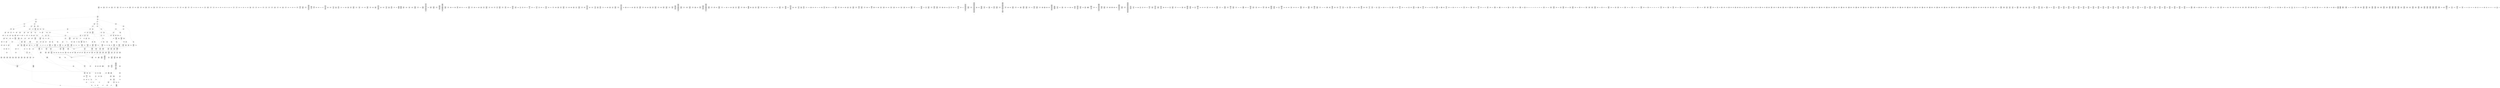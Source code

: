 /* Generated by GvGen v.1.0 (https://www.github.com/stricaud/gvgen) */

digraph G {
compound=true;
   node1 [label="[anywhere]"];
   node2 [label="# 0x0
PUSHX Data
PUSHX Data
MSTORE
PUSHX LogicData
CALLDATASIZE
LT
PUSHX Data
JUMPI
"];
   node3 [label="# 0xd
PUSHX Data
CALLDATALOAD
PUSHX BitData
SHR
PUSHX LogicData
GT
PUSHX Data
JUMPI
"];
   node4 [label="# 0x1e
PUSHX LogicData
GT
PUSHX Data
JUMPI
"];
   node5 [label="# 0x29
PUSHX LogicData
GT
PUSHX Data
JUMPI
"];
   node6 [label="# 0x34
PUSHX LogicData
EQ
PUSHX Data
JUMPI
"];
   node7 [label="# 0x3f
PUSHX LogicData
EQ
PUSHX Data
JUMPI
"];
   node8 [label="# 0x4a
PUSHX LogicData
EQ
PUSHX Data
JUMPI
"];
   node9 [label="# 0x55
PUSHX LogicData
EQ
PUSHX Data
JUMPI
"];
   node10 [label="# 0x60
PUSHX LogicData
EQ
PUSHX Data
JUMPI
"];
   node11 [label="# 0x6b
PUSHX LogicData
EQ
PUSHX Data
JUMPI
"];
   node12 [label="# 0x76
PUSHX Data
JUMP
"];
   node13 [label="# 0x7a
JUMPDEST
PUSHX LogicData
EQ
PUSHX Data
JUMPI
"];
   node14 [label="# 0x86
PUSHX LogicData
EQ
PUSHX Data
JUMPI
"];
   node15 [label="# 0x91
PUSHX LogicData
EQ
PUSHX Data
JUMPI
"];
   node16 [label="# 0x9c
PUSHX LogicData
EQ
PUSHX Data
JUMPI
"];
   node17 [label="# 0xa7
PUSHX LogicData
EQ
PUSHX Data
JUMPI
"];
   node18 [label="# 0xb2
PUSHX Data
JUMP
"];
   node19 [label="# 0xb6
JUMPDEST
PUSHX LogicData
GT
PUSHX Data
JUMPI
"];
   node20 [label="# 0xc2
PUSHX LogicData
EQ
PUSHX Data
JUMPI
"];
   node21 [label="# 0xcd
PUSHX LogicData
EQ
PUSHX Data
JUMPI
"];
   node22 [label="# 0xd8
PUSHX LogicData
EQ
PUSHX Data
JUMPI
"];
   node23 [label="# 0xe3
PUSHX LogicData
EQ
PUSHX Data
JUMPI
"];
   node24 [label="# 0xee
PUSHX LogicData
EQ
PUSHX Data
JUMPI
"];
   node25 [label="# 0xf9
PUSHX LogicData
EQ
PUSHX Data
JUMPI
"];
   node26 [label="# 0x104
PUSHX Data
JUMP
"];
   node27 [label="# 0x108
JUMPDEST
PUSHX LogicData
EQ
PUSHX Data
JUMPI
"];
   node28 [label="# 0x114
PUSHX LogicData
EQ
PUSHX Data
JUMPI
"];
   node29 [label="# 0x11f
PUSHX LogicData
EQ
PUSHX Data
JUMPI
"];
   node30 [label="# 0x12a
PUSHX LogicData
EQ
PUSHX Data
JUMPI
"];
   node31 [label="# 0x135
PUSHX LogicData
EQ
PUSHX Data
JUMPI
"];
   node32 [label="# 0x140
PUSHX Data
JUMP
"];
   node33 [label="# 0x144
JUMPDEST
PUSHX LogicData
GT
PUSHX Data
JUMPI
"];
   node34 [label="# 0x150
PUSHX LogicData
GT
PUSHX Data
JUMPI
"];
   node35 [label="# 0x15b
PUSHX LogicData
EQ
PUSHX Data
JUMPI
"];
   node36 [label="# 0x166
PUSHX LogicData
EQ
PUSHX Data
JUMPI
"];
   node37 [label="# 0x171
PUSHX LogicData
EQ
PUSHX Data
JUMPI
"];
   node38 [label="# 0x17c
PUSHX LogicData
EQ
PUSHX Data
JUMPI
"];
   node39 [label="# 0x187
PUSHX LogicData
EQ
PUSHX Data
JUMPI
"];
   node40 [label="# 0x192
PUSHX LogicData
EQ
PUSHX Data
JUMPI
"];
   node41 [label="# 0x19d
PUSHX Data
JUMP
"];
   node42 [label="# 0x1a1
JUMPDEST
PUSHX LogicData
EQ
PUSHX Data
JUMPI
"];
   node43 [label="# 0x1ad
PUSHX LogicData
EQ
PUSHX Data
JUMPI
"];
   node44 [label="# 0x1b8
PUSHX LogicData
EQ
PUSHX Data
JUMPI
"];
   node45 [label="# 0x1c3
PUSHX LogicData
EQ
PUSHX Data
JUMPI
"];
   node46 [label="# 0x1ce
PUSHX LogicData
EQ
PUSHX Data
JUMPI
"];
   node47 [label="# 0x1d9
PUSHX Data
JUMP
"];
   node48 [label="# 0x1dd
JUMPDEST
PUSHX LogicData
GT
PUSHX Data
JUMPI
"];
   node49 [label="# 0x1e9
PUSHX LogicData
EQ
PUSHX Data
JUMPI
"];
   node50 [label="# 0x1f4
PUSHX LogicData
EQ
PUSHX Data
JUMPI
"];
   node51 [label="# 0x1ff
PUSHX LogicData
EQ
PUSHX Data
JUMPI
"];
   node52 [label="# 0x20a
PUSHX LogicData
EQ
PUSHX Data
JUMPI
"];
   node53 [label="# 0x215
PUSHX LogicData
EQ
PUSHX Data
JUMPI
"];
   node54 [label="# 0x220
PUSHX Data
JUMP
"];
   node55 [label="# 0x224
JUMPDEST
PUSHX LogicData
EQ
PUSHX Data
JUMPI
"];
   node56 [label="# 0x22f
PUSHX LogicData
EQ
PUSHX Data
JUMPI
"];
   node57 [label="# 0x23a
PUSHX LogicData
EQ
PUSHX Data
JUMPI
"];
   node58 [label="# 0x245
PUSHX LogicData
EQ
PUSHX Data
JUMPI
"];
   node59 [label="# 0x250
PUSHX LogicData
EQ
PUSHX Data
JUMPI
"];
   node60 [label="# 0x25b
JUMPDEST
PUSHX Data
REVERT
"];
   node61 [label="# 0x260
JUMPDEST
CALLVALUE
ISZERO
PUSHX Data
JUMPI
"];
   node62 [label="# 0x268
PUSHX Data
REVERT
"];
   node63 [label="# 0x26c
JUMPDEST
PUSHX Data
PUSHX ArithData
CALLDATASIZE
SUB
ADD
PUSHX Data
PUSHX Data
JUMP
"];
   node64 [label="# 0x282
JUMPDEST
PUSHX Data
JUMP
"];
   node65 [label="# 0x287
JUMPDEST
PUSHX MemData
MLOAD
PUSHX Data
PUSHX Data
JUMP
"];
   node66 [label="# 0x294
JUMPDEST
PUSHX MemData
MLOAD
SUB
RETURN
"];
   node67 [label="# 0x29d
JUMPDEST
CALLVALUE
ISZERO
PUSHX Data
JUMPI
"];
   node68 [label="# 0x2a5
PUSHX Data
REVERT
"];
   node69 [label="# 0x2a9
JUMPDEST
PUSHX Data
PUSHX ArithData
CALLDATASIZE
SUB
ADD
PUSHX Data
PUSHX Data
JUMP
"];
   node70 [label="# 0x2bf
JUMPDEST
PUSHX Data
JUMP
"];
   node71 [label="# 0x2c4
JUMPDEST
PUSHX MemData
MLOAD
PUSHX Data
PUSHX Data
JUMP
"];
   node72 [label="# 0x2d1
JUMPDEST
PUSHX MemData
MLOAD
SUB
RETURN
"];
   node73 [label="# 0x2da
JUMPDEST
CALLVALUE
ISZERO
PUSHX Data
JUMPI
"];
   node74 [label="# 0x2e2
PUSHX Data
REVERT
"];
   node75 [label="# 0x2e6
JUMPDEST
PUSHX Data
PUSHX Data
JUMP
"];
   node76 [label="# 0x2ef
JUMPDEST
PUSHX MemData
MLOAD
PUSHX Data
PUSHX Data
JUMP
"];
   node77 [label="# 0x2fc
JUMPDEST
PUSHX MemData
MLOAD
SUB
RETURN
"];
   node78 [label="# 0x305
JUMPDEST
CALLVALUE
ISZERO
PUSHX Data
JUMPI
"];
   node79 [label="# 0x30d
PUSHX Data
REVERT
"];
   node80 [label="# 0x311
JUMPDEST
PUSHX Data
PUSHX ArithData
CALLDATASIZE
SUB
ADD
PUSHX Data
PUSHX Data
JUMP
"];
   node81 [label="# 0x327
JUMPDEST
PUSHX Data
JUMP
"];
   node82 [label="# 0x32c
JUMPDEST
STOP
"];
   node83 [label="# 0x32e
JUMPDEST
CALLVALUE
ISZERO
PUSHX Data
JUMPI
"];
   node84 [label="# 0x336
PUSHX Data
REVERT
"];
   node85 [label="# 0x33a
JUMPDEST
PUSHX Data
PUSHX ArithData
CALLDATASIZE
SUB
ADD
PUSHX Data
PUSHX Data
JUMP
"];
   node86 [label="# 0x350
JUMPDEST
PUSHX Data
JUMP
"];
   node87 [label="# 0x355
JUMPDEST
PUSHX MemData
MLOAD
PUSHX Data
PUSHX Data
JUMP
"];
   node88 [label="# 0x362
JUMPDEST
PUSHX MemData
MLOAD
SUB
RETURN
"];
   node89 [label="# 0x36b
JUMPDEST
CALLVALUE
ISZERO
PUSHX Data
JUMPI
"];
   node90 [label="# 0x373
PUSHX Data
REVERT
"];
   node91 [label="# 0x377
JUMPDEST
PUSHX Data
PUSHX ArithData
CALLDATASIZE
SUB
ADD
PUSHX Data
PUSHX Data
JUMP
"];
   node92 [label="# 0x38d
JUMPDEST
PUSHX Data
JUMP
"];
   node93 [label="# 0x392
JUMPDEST
PUSHX MemData
MLOAD
PUSHX Data
PUSHX Data
JUMP
"];
   node94 [label="# 0x39f
JUMPDEST
PUSHX MemData
MLOAD
SUB
RETURN
"];
   node95 [label="# 0x3a8
JUMPDEST
CALLVALUE
ISZERO
PUSHX Data
JUMPI
"];
   node96 [label="# 0x3b0
PUSHX Data
REVERT
"];
   node97 [label="# 0x3b4
JUMPDEST
PUSHX Data
PUSHX ArithData
CALLDATASIZE
SUB
ADD
PUSHX Data
PUSHX Data
JUMP
"];
   node98 [label="# 0x3ca
JUMPDEST
PUSHX Data
JUMP
"];
   node99 [label="# 0x3cf
JUMPDEST
PUSHX MemData
MLOAD
PUSHX Data
PUSHX Data
JUMP
"];
   node100 [label="# 0x3dc
JUMPDEST
PUSHX MemData
MLOAD
SUB
RETURN
"];
   node101 [label="# 0x3e5
JUMPDEST
CALLVALUE
ISZERO
PUSHX Data
JUMPI
"];
   node102 [label="# 0x3ed
PUSHX Data
REVERT
"];
   node103 [label="# 0x3f1
JUMPDEST
PUSHX Data
PUSHX ArithData
CALLDATASIZE
SUB
ADD
PUSHX Data
PUSHX Data
JUMP
"];
   node104 [label="# 0x407
JUMPDEST
PUSHX Data
JUMP
"];
   node105 [label="# 0x40c
JUMPDEST
PUSHX MemData
MLOAD
PUSHX Data
PUSHX Data
JUMP
"];
   node106 [label="# 0x419
JUMPDEST
PUSHX MemData
MLOAD
SUB
RETURN
"];
   node107 [label="# 0x422
JUMPDEST
CALLVALUE
ISZERO
PUSHX Data
JUMPI
"];
   node108 [label="# 0x42a
PUSHX Data
REVERT
"];
   node109 [label="# 0x42e
JUMPDEST
PUSHX Data
PUSHX Data
JUMP
"];
   node110 [label="# 0x437
JUMPDEST
PUSHX MemData
MLOAD
PUSHX Data
PUSHX Data
JUMP
"];
   node111 [label="# 0x444
JUMPDEST
PUSHX MemData
MLOAD
SUB
RETURN
"];
   node112 [label="# 0x44d
JUMPDEST
PUSHX Data
PUSHX ArithData
CALLDATASIZE
SUB
ADD
PUSHX Data
PUSHX Data
JUMP
"];
   node113 [label="# 0x462
JUMPDEST
PUSHX Data
JUMP
"];
   node114 [label="# 0x467
JUMPDEST
STOP
"];
   node115 [label="# 0x469
JUMPDEST
CALLVALUE
ISZERO
PUSHX Data
JUMPI
"];
   node116 [label="# 0x471
PUSHX Data
REVERT
"];
   node117 [label="# 0x475
JUMPDEST
PUSHX Data
PUSHX ArithData
CALLDATASIZE
SUB
ADD
PUSHX Data
PUSHX Data
JUMP
"];
   node118 [label="# 0x48b
JUMPDEST
PUSHX Data
JUMP
"];
   node119 [label="# 0x490
JUMPDEST
STOP
"];
   node120 [label="# 0x492
JUMPDEST
CALLVALUE
ISZERO
PUSHX Data
JUMPI
"];
   node121 [label="# 0x49a
PUSHX Data
REVERT
"];
   node122 [label="# 0x49e
JUMPDEST
PUSHX Data
PUSHX ArithData
CALLDATASIZE
SUB
ADD
PUSHX Data
PUSHX Data
JUMP
"];
   node123 [label="# 0x4b4
JUMPDEST
PUSHX Data
JUMP
"];
   node124 [label="# 0x4b9
JUMPDEST
STOP
"];
   node125 [label="# 0x4bb
JUMPDEST
CALLVALUE
ISZERO
PUSHX Data
JUMPI
"];
   node126 [label="# 0x4c3
PUSHX Data
REVERT
"];
   node127 [label="# 0x4c7
JUMPDEST
PUSHX Data
PUSHX Data
JUMP
"];
   node128 [label="# 0x4d0
JUMPDEST
STOP
"];
   node129 [label="# 0x4d2
JUMPDEST
CALLVALUE
ISZERO
PUSHX Data
JUMPI
"];
   node130 [label="# 0x4da
PUSHX Data
REVERT
"];
   node131 [label="# 0x4de
JUMPDEST
PUSHX Data
PUSHX Data
JUMP
"];
   node132 [label="# 0x4e7
JUMPDEST
PUSHX MemData
MLOAD
PUSHX Data
PUSHX Data
JUMP
"];
   node133 [label="# 0x4f4
JUMPDEST
PUSHX MemData
MLOAD
SUB
RETURN
"];
   node134 [label="# 0x4fd
JUMPDEST
CALLVALUE
ISZERO
PUSHX Data
JUMPI
"];
   node135 [label="# 0x505
PUSHX Data
REVERT
"];
   node136 [label="# 0x509
JUMPDEST
PUSHX Data
PUSHX Data
JUMP
"];
   node137 [label="# 0x512
JUMPDEST
PUSHX MemData
MLOAD
PUSHX Data
PUSHX Data
JUMP
"];
   node138 [label="# 0x51f
JUMPDEST
PUSHX MemData
MLOAD
SUB
RETURN
"];
   node139 [label="# 0x528
JUMPDEST
CALLVALUE
ISZERO
PUSHX Data
JUMPI
"];
   node140 [label="# 0x530
PUSHX Data
REVERT
"];
   node141 [label="# 0x534
JUMPDEST
PUSHX Data
PUSHX ArithData
CALLDATASIZE
SUB
ADD
PUSHX Data
PUSHX Data
JUMP
"];
   node142 [label="# 0x54a
JUMPDEST
PUSHX Data
JUMP
"];
   node143 [label="# 0x54f
JUMPDEST
PUSHX MemData
MLOAD
PUSHX Data
PUSHX Data
JUMP
"];
   node144 [label="# 0x55c
JUMPDEST
PUSHX MemData
MLOAD
SUB
RETURN
"];
   node145 [label="# 0x565
JUMPDEST
CALLVALUE
ISZERO
PUSHX Data
JUMPI
"];
   node146 [label="# 0x56d
PUSHX Data
REVERT
"];
   node147 [label="# 0x571
JUMPDEST
PUSHX Data
PUSHX Data
JUMP
"];
   node148 [label="# 0x57a
JUMPDEST
PUSHX MemData
MLOAD
PUSHX Data
PUSHX Data
JUMP
"];
   node149 [label="# 0x587
JUMPDEST
PUSHX MemData
MLOAD
SUB
RETURN
"];
   node150 [label="# 0x590
JUMPDEST
CALLVALUE
ISZERO
PUSHX Data
JUMPI
"];
   node151 [label="# 0x598
PUSHX Data
REVERT
"];
   node152 [label="# 0x59c
JUMPDEST
PUSHX Data
PUSHX Data
JUMP
"];
   node153 [label="# 0x5a5
JUMPDEST
STOP
"];
   node154 [label="# 0x5a7
JUMPDEST
CALLVALUE
ISZERO
PUSHX Data
JUMPI
"];
   node155 [label="# 0x5af
PUSHX Data
REVERT
"];
   node156 [label="# 0x5b3
JUMPDEST
PUSHX Data
PUSHX ArithData
CALLDATASIZE
SUB
ADD
PUSHX Data
PUSHX Data
JUMP
"];
   node157 [label="# 0x5c9
JUMPDEST
PUSHX Data
JUMP
"];
   node158 [label="# 0x5ce
JUMPDEST
STOP
"];
   node159 [label="# 0x5d0
JUMPDEST
CALLVALUE
ISZERO
PUSHX Data
JUMPI
"];
   node160 [label="# 0x5d8
PUSHX Data
REVERT
"];
   node161 [label="# 0x5dc
JUMPDEST
PUSHX Data
PUSHX ArithData
CALLDATASIZE
SUB
ADD
PUSHX Data
PUSHX Data
JUMP
"];
   node162 [label="# 0x5f2
JUMPDEST
PUSHX Data
JUMP
"];
   node163 [label="# 0x5f7
JUMPDEST
STOP
"];
   node164 [label="# 0x5f9
JUMPDEST
CALLVALUE
ISZERO
PUSHX Data
JUMPI
"];
   node165 [label="# 0x601
PUSHX Data
REVERT
"];
   node166 [label="# 0x605
JUMPDEST
PUSHX Data
PUSHX Data
JUMP
"];
   node167 [label="# 0x60e
JUMPDEST
PUSHX MemData
MLOAD
PUSHX Data
PUSHX Data
JUMP
"];
   node168 [label="# 0x61b
JUMPDEST
PUSHX MemData
MLOAD
SUB
RETURN
"];
   node169 [label="# 0x624
JUMPDEST
CALLVALUE
ISZERO
PUSHX Data
JUMPI
"];
   node170 [label="# 0x62c
PUSHX Data
REVERT
"];
   node171 [label="# 0x630
JUMPDEST
PUSHX Data
PUSHX Data
JUMP
"];
   node172 [label="# 0x639
JUMPDEST
PUSHX MemData
MLOAD
PUSHX Data
PUSHX Data
JUMP
"];
   node173 [label="# 0x646
JUMPDEST
PUSHX MemData
MLOAD
SUB
RETURN
"];
   node174 [label="# 0x64f
JUMPDEST
CALLVALUE
ISZERO
PUSHX Data
JUMPI
"];
   node175 [label="# 0x657
PUSHX Data
REVERT
"];
   node176 [label="# 0x65b
JUMPDEST
PUSHX Data
PUSHX Data
JUMP
"];
   node177 [label="# 0x664
JUMPDEST
PUSHX MemData
MLOAD
PUSHX Data
PUSHX Data
JUMP
"];
   node178 [label="# 0x671
JUMPDEST
PUSHX MemData
MLOAD
SUB
RETURN
"];
   node179 [label="# 0x67a
JUMPDEST
CALLVALUE
ISZERO
PUSHX Data
JUMPI
"];
   node180 [label="# 0x682
PUSHX Data
REVERT
"];
   node181 [label="# 0x686
JUMPDEST
PUSHX Data
PUSHX ArithData
CALLDATASIZE
SUB
ADD
PUSHX Data
PUSHX Data
JUMP
"];
   node182 [label="# 0x69c
JUMPDEST
PUSHX Data
JUMP
"];
   node183 [label="# 0x6a1
JUMPDEST
STOP
"];
   node184 [label="# 0x6a3
JUMPDEST
CALLVALUE
ISZERO
PUSHX Data
JUMPI
"];
   node185 [label="# 0x6ab
PUSHX Data
REVERT
"];
   node186 [label="# 0x6af
JUMPDEST
PUSHX Data
PUSHX ArithData
CALLDATASIZE
SUB
ADD
PUSHX Data
PUSHX Data
JUMP
"];
   node187 [label="# 0x6c5
JUMPDEST
PUSHX Data
JUMP
"];
   node188 [label="# 0x6ca
JUMPDEST
STOP
"];
   node189 [label="# 0x6cc
JUMPDEST
CALLVALUE
ISZERO
PUSHX Data
JUMPI
"];
   node190 [label="# 0x6d4
PUSHX Data
REVERT
"];
   node191 [label="# 0x6d8
JUMPDEST
PUSHX Data
PUSHX ArithData
CALLDATASIZE
SUB
ADD
PUSHX Data
PUSHX Data
JUMP
"];
   node192 [label="# 0x6ee
JUMPDEST
PUSHX Data
JUMP
"];
   node193 [label="# 0x6f3
JUMPDEST
STOP
"];
   node194 [label="# 0x6f5
JUMPDEST
CALLVALUE
ISZERO
PUSHX Data
JUMPI
"];
   node195 [label="# 0x6fd
PUSHX Data
REVERT
"];
   node196 [label="# 0x701
JUMPDEST
PUSHX Data
PUSHX ArithData
CALLDATASIZE
SUB
ADD
PUSHX Data
PUSHX Data
JUMP
"];
   node197 [label="# 0x717
JUMPDEST
PUSHX Data
JUMP
"];
   node198 [label="# 0x71c
JUMPDEST
STOP
"];
   node199 [label="# 0x71e
JUMPDEST
CALLVALUE
ISZERO
PUSHX Data
JUMPI
"];
   node200 [label="# 0x726
PUSHX Data
REVERT
"];
   node201 [label="# 0x72a
JUMPDEST
PUSHX Data
PUSHX Data
JUMP
"];
   node202 [label="# 0x733
JUMPDEST
PUSHX MemData
MLOAD
PUSHX Data
PUSHX Data
JUMP
"];
   node203 [label="# 0x740
JUMPDEST
PUSHX MemData
MLOAD
SUB
RETURN
"];
   node204 [label="# 0x749
JUMPDEST
CALLVALUE
ISZERO
PUSHX Data
JUMPI
"];
   node205 [label="# 0x751
PUSHX Data
REVERT
"];
   node206 [label="# 0x755
JUMPDEST
PUSHX Data
PUSHX Data
JUMP
"];
   node207 [label="# 0x75e
JUMPDEST
PUSHX MemData
MLOAD
PUSHX Data
PUSHX Data
JUMP
"];
   node208 [label="# 0x76b
JUMPDEST
PUSHX MemData
MLOAD
SUB
RETURN
"];
   node209 [label="# 0x774
JUMPDEST
PUSHX Data
PUSHX ArithData
CALLDATASIZE
SUB
ADD
PUSHX Data
PUSHX Data
JUMP
"];
   node210 [label="# 0x789
JUMPDEST
PUSHX Data
JUMP
"];
   node211 [label="# 0x78e
JUMPDEST
STOP
"];
   node212 [label="# 0x790
JUMPDEST
CALLVALUE
ISZERO
PUSHX Data
JUMPI
"];
   node213 [label="# 0x798
PUSHX Data
REVERT
"];
   node214 [label="# 0x79c
JUMPDEST
PUSHX Data
PUSHX ArithData
CALLDATASIZE
SUB
ADD
PUSHX Data
PUSHX Data
JUMP
"];
   node215 [label="# 0x7b2
JUMPDEST
PUSHX Data
JUMP
"];
   node216 [label="# 0x7b7
JUMPDEST
STOP
"];
   node217 [label="# 0x7b9
JUMPDEST
CALLVALUE
ISZERO
PUSHX Data
JUMPI
"];
   node218 [label="# 0x7c1
PUSHX Data
REVERT
"];
   node219 [label="# 0x7c5
JUMPDEST
PUSHX Data
PUSHX ArithData
CALLDATASIZE
SUB
ADD
PUSHX Data
PUSHX Data
JUMP
"];
   node220 [label="# 0x7db
JUMPDEST
PUSHX Data
JUMP
"];
   node221 [label="# 0x7e0
JUMPDEST
PUSHX MemData
MLOAD
PUSHX Data
PUSHX Data
JUMP
"];
   node222 [label="# 0x7ed
JUMPDEST
PUSHX MemData
MLOAD
SUB
RETURN
"];
   node223 [label="# 0x7f6
JUMPDEST
CALLVALUE
ISZERO
PUSHX Data
JUMPI
"];
   node224 [label="# 0x7fe
PUSHX Data
REVERT
"];
   node225 [label="# 0x802
JUMPDEST
PUSHX Data
PUSHX Data
JUMP
"];
   node226 [label="# 0x80b
JUMPDEST
PUSHX MemData
MLOAD
PUSHX Data
PUSHX Data
JUMP
"];
   node227 [label="# 0x818
JUMPDEST
PUSHX MemData
MLOAD
SUB
RETURN
"];
   node228 [label="# 0x821
JUMPDEST
CALLVALUE
ISZERO
PUSHX Data
JUMPI
"];
   node229 [label="# 0x829
PUSHX Data
REVERT
"];
   node230 [label="# 0x82d
JUMPDEST
PUSHX Data
PUSHX ArithData
CALLDATASIZE
SUB
ADD
PUSHX Data
PUSHX Data
JUMP
"];
   node231 [label="# 0x843
JUMPDEST
PUSHX Data
JUMP
"];
   node232 [label="# 0x848
JUMPDEST
STOP
"];
   node233 [label="# 0x84a
JUMPDEST
CALLVALUE
ISZERO
PUSHX Data
JUMPI
"];
   node234 [label="# 0x852
PUSHX Data
REVERT
"];
   node235 [label="# 0x856
JUMPDEST
PUSHX Data
PUSHX Data
JUMP
"];
   node236 [label="# 0x85f
JUMPDEST
PUSHX MemData
MLOAD
PUSHX Data
PUSHX Data
JUMP
"];
   node237 [label="# 0x86c
JUMPDEST
PUSHX MemData
MLOAD
SUB
RETURN
"];
   node238 [label="# 0x875
JUMPDEST
CALLVALUE
ISZERO
PUSHX Data
JUMPI
"];
   node239 [label="# 0x87d
PUSHX Data
REVERT
"];
   node240 [label="# 0x881
JUMPDEST
PUSHX Data
PUSHX Data
JUMP
"];
   node241 [label="# 0x88a
JUMPDEST
PUSHX MemData
MLOAD
PUSHX Data
PUSHX Data
JUMP
"];
   node242 [label="# 0x897
JUMPDEST
PUSHX MemData
MLOAD
SUB
RETURN
"];
   node243 [label="# 0x8a0
JUMPDEST
CALLVALUE
ISZERO
PUSHX Data
JUMPI
"];
   node244 [label="# 0x8a8
PUSHX Data
REVERT
"];
   node245 [label="# 0x8ac
JUMPDEST
PUSHX Data
PUSHX Data
JUMP
"];
   node246 [label="# 0x8b5
JUMPDEST
PUSHX MemData
MLOAD
PUSHX Data
PUSHX Data
JUMP
"];
   node247 [label="# 0x8c2
JUMPDEST
PUSHX MemData
MLOAD
SUB
RETURN
"];
   node248 [label="# 0x8cb
JUMPDEST
CALLVALUE
ISZERO
PUSHX Data
JUMPI
"];
   node249 [label="# 0x8d3
PUSHX Data
REVERT
"];
   node250 [label="# 0x8d7
JUMPDEST
PUSHX Data
PUSHX Data
JUMP
"];
   node251 [label="# 0x8e0
JUMPDEST
PUSHX MemData
MLOAD
PUSHX Data
PUSHX Data
JUMP
"];
   node252 [label="# 0x8ed
JUMPDEST
PUSHX MemData
MLOAD
SUB
RETURN
"];
   node253 [label="# 0x8f6
JUMPDEST
CALLVALUE
ISZERO
PUSHX Data
JUMPI
"];
   node254 [label="# 0x8fe
PUSHX Data
REVERT
"];
   node255 [label="# 0x902
JUMPDEST
PUSHX Data
PUSHX Data
JUMP
"];
   node256 [label="# 0x90b
JUMPDEST
PUSHX MemData
MLOAD
PUSHX Data
PUSHX Data
JUMP
"];
   node257 [label="# 0x918
JUMPDEST
PUSHX MemData
MLOAD
SUB
RETURN
"];
   node258 [label="# 0x921
JUMPDEST
CALLVALUE
ISZERO
PUSHX Data
JUMPI
"];
   node259 [label="# 0x929
PUSHX Data
REVERT
"];
   node260 [label="# 0x92d
JUMPDEST
PUSHX Data
PUSHX ArithData
CALLDATASIZE
SUB
ADD
PUSHX Data
PUSHX Data
JUMP
"];
   node261 [label="# 0x943
JUMPDEST
PUSHX Data
JUMP
"];
   node262 [label="# 0x948
JUMPDEST
PUSHX MemData
MLOAD
PUSHX Data
PUSHX Data
JUMP
"];
   node263 [label="# 0x955
JUMPDEST
PUSHX MemData
MLOAD
SUB
RETURN
"];
   node264 [label="# 0x95e
JUMPDEST
CALLVALUE
ISZERO
PUSHX Data
JUMPI
"];
   node265 [label="# 0x966
PUSHX Data
REVERT
"];
   node266 [label="# 0x96a
JUMPDEST
PUSHX Data
PUSHX ArithData
CALLDATASIZE
SUB
ADD
PUSHX Data
PUSHX Data
JUMP
"];
   node267 [label="# 0x980
JUMPDEST
PUSHX Data
JUMP
"];
   node268 [label="# 0x985
JUMPDEST
STOP
"];
   node269 [label="# 0x987
JUMPDEST
CALLVALUE
ISZERO
PUSHX Data
JUMPI
"];
   node270 [label="# 0x98f
PUSHX Data
REVERT
"];
   node271 [label="# 0x993
JUMPDEST
PUSHX Data
PUSHX ArithData
CALLDATASIZE
SUB
ADD
PUSHX Data
PUSHX Data
JUMP
"];
   node272 [label="# 0x9a9
JUMPDEST
PUSHX Data
JUMP
"];
   node273 [label="# 0x9ae
JUMPDEST
STOP
"];
   node274 [label="# 0x9b0
JUMPDEST
CALLVALUE
ISZERO
PUSHX Data
JUMPI
"];
   node275 [label="# 0x9b8
PUSHX Data
REVERT
"];
   node276 [label="# 0x9bc
JUMPDEST
PUSHX Data
PUSHX Data
JUMP
"];
   node277 [label="# 0x9c5
JUMPDEST
PUSHX MemData
MLOAD
PUSHX Data
PUSHX Data
JUMP
"];
   node278 [label="# 0x9d2
JUMPDEST
PUSHX MemData
MLOAD
SUB
RETURN
"];
   node279 [label="# 0x9db
JUMPDEST
PUSHX BitData
PUSHX BitData
AND
PUSHX BitData
AND
EQ
ISZERO
PUSHX Data
JUMPI
"];
   node280 [label="# 0xa12
PUSHX MemData
MLOAD
PUSHX Data
MSTORE
PUSHX ArithData
ADD
PUSHX Data
PUSHX Data
JUMP
"];
   node281 [label="# 0xa43
JUMPDEST
PUSHX MemData
MLOAD
SUB
REVERT
"];
   node282 [label="# 0xa4c
JUMPDEST
PUSHX ArithData
MSTORE
PUSHX ArithData
ADD
MSTORE
PUSHX ArithData
ADD
PUSHX Data
SHA3
PUSHX ArithData
PUSHX BitData
AND
PUSHX BitData
AND
MSTORE
PUSHX ArithData
ADD
MSTORE
PUSHX ArithData
ADD
PUSHX Data
SHA3
SLOAD
JUMP
"];
   node283 [label="# 0xaa4
JUMPDEST
PUSHX Data
PUSHX BitData
PUSHX BitData
NOT
AND
PUSHX BitData
NOT
AND
EQ
PUSHX Data
JUMPI
"];
   node284 [label="# 0xb0d
PUSHX BitData
PUSHX BitData
NOT
AND
PUSHX BitData
NOT
AND
EQ
"];
   node285 [label="# 0xb6f
JUMPDEST
PUSHX Data
JUMPI
"];
   node286 [label="# 0xb75
PUSHX Data
PUSHX Data
JUMP
"];
   node287 [label="# 0xb7e
JUMPDEST
"];
   node288 [label="# 0xb7f
JUMPDEST
JUMP
"];
   node289 [label="# 0xb86
JUMPDEST
PUSHX StorData
SLOAD
PUSHX Data
PUSHX Data
JUMP
"];
   node290 [label="# 0xb93
JUMPDEST
PUSHX ArithData
ADD
PUSHX ArithData
DIV
MUL
PUSHX ArithData
ADD
PUSHX MemData
MLOAD
ADD
PUSHX Data
MSTORE
MSTORE
PUSHX ArithData
ADD
SLOAD
PUSHX Data
PUSHX Data
JUMP
"];
   node291 [label="# 0xbbf
JUMPDEST
ISZERO
PUSHX Data
JUMPI
"];
   node292 [label="# 0xbc6
PUSHX LogicData
LT
PUSHX Data
JUMPI
"];
   node293 [label="# 0xbce
PUSHX ArithData
SLOAD
DIV
MUL
MSTORE
PUSHX ArithData
ADD
PUSHX Data
JUMP
"];
   node294 [label="# 0xbe1
JUMPDEST
ADD
PUSHX Data
MSTORE
PUSHX Data
PUSHX Data
SHA3
"];
   node295 [label="# 0xbef
JUMPDEST
SLOAD
MSTORE
PUSHX ArithData
ADD
PUSHX ArithData
ADD
GT
PUSHX Data
JUMPI
"];
   node296 [label="# 0xc03
SUB
PUSHX BitData
AND
ADD
"];
   node297 [label="# 0xc0c
JUMPDEST
JUMP
"];
   node298 [label="# 0xc14
JUMPDEST
PUSHX Data
PUSHX Data
JUMP
"];
   node299 [label="# 0xc1c
JUMPDEST
PUSHX BitData
AND
PUSHX Data
PUSHX Data
JUMP
"];
   node300 [label="# 0xc3a
JUMPDEST
PUSHX BitData
AND
EQ
PUSHX Data
JUMPI
"];
   node301 [label="# 0xc56
PUSHX MemData
MLOAD
PUSHX Data
MSTORE
PUSHX ArithData
ADD
PUSHX Data
PUSHX Data
JUMP
"];
   node302 [label="# 0xc87
JUMPDEST
PUSHX MemData
MLOAD
SUB
REVERT
"];
   node303 [label="# 0xc90
JUMPDEST
PUSHX LogicData
LT
ISZERO
ISZERO
PUSHX Data
JUMPI
"];
   node304 [label="# 0xc9c
PUSHX LogicData
GT
ISZERO
"];
   node305 [label="# 0xca2
JUMPDEST
PUSHX Data
JUMPI
"];
   node306 [label="# 0xca7
PUSHX MemData
MLOAD
PUSHX Data
MSTORE
PUSHX ArithData
ADD
PUSHX Data
PUSHX Data
JUMP
"];
   node307 [label="# 0xcd8
JUMPDEST
PUSHX MemData
MLOAD
SUB
REVERT
"];
   node308 [label="# 0xce1
JUMPDEST
PUSHX Data
SSTORE
JUMP
"];
   node309 [label="# 0xceb
JUMPDEST
PUSHX Data
PUSHX StorData
SLOAD
PUSHX Data
PUSHX Data
JUMP
"];
   node310 [label="# 0xcfa
JUMPDEST
PUSHX ArithData
ADD
PUSHX ArithData
DIV
MUL
PUSHX ArithData
ADD
PUSHX MemData
MLOAD
ADD
PUSHX Data
MSTORE
MSTORE
PUSHX ArithData
ADD
SLOAD
PUSHX Data
PUSHX Data
JUMP
"];
   node311 [label="# 0xd26
JUMPDEST
ISZERO
PUSHX Data
JUMPI
"];
   node312 [label="# 0xd2d
PUSHX LogicData
LT
PUSHX Data
JUMPI
"];
   node313 [label="# 0xd35
PUSHX ArithData
SLOAD
DIV
MUL
MSTORE
PUSHX ArithData
ADD
PUSHX Data
JUMP
"];
   node314 [label="# 0xd48
JUMPDEST
ADD
PUSHX Data
MSTORE
PUSHX Data
PUSHX Data
SHA3
"];
   node315 [label="# 0xd56
JUMPDEST
SLOAD
MSTORE
PUSHX ArithData
ADD
PUSHX ArithData
ADD
GT
PUSHX Data
JUMPI
"];
   node316 [label="# 0xd6a
SUB
PUSHX BitData
AND
ADD
"];
   node317 [label="# 0xd73
JUMPDEST
JUMP
"];
   node318 [label="# 0xd7f
JUMPDEST
PUSHX Data
PUSHX Data
MSTORE
PUSHX Data
MSTORE
PUSHX Data
PUSHX Data
SHA3
PUSHX Data
SLOAD
JUMP
"];
   node319 [label="# 0xd97
JUMPDEST
PUSHX Data
PUSHX Data
MSTORE
PUSHX Data
MSTORE
PUSHX Data
PUSHX Data
SHA3
PUSHX Data
SLOAD
JUMP
"];
   node320 [label="# 0xdaf
JUMPDEST
PUSHX Data
PUSHX LogicData
EQ
ISZERO
PUSHX Data
JUMPI
"];
   node321 [label="# 0xdbc
PUSHX StorData
SLOAD
PUSHX Data
JUMP
"];
   node322 [label="# 0xdc5
JUMPDEST
PUSHX LogicData
EQ
ISZERO
PUSHX Data
JUMPI
"];
   node323 [label="# 0xdcf
PUSHX StorData
SLOAD
PUSHX Data
JUMP
"];
   node324 [label="# 0xdd8
JUMPDEST
PUSHX MemData
MLOAD
PUSHX Data
MSTORE
PUSHX ArithData
ADD
PUSHX Data
PUSHX Data
JUMP
"];
   node325 [label="# 0xe0a
JUMPDEST
PUSHX MemData
MLOAD
SUB
REVERT
"];
   node326 [label="# 0xe13
JUMPDEST
"];
   node327 [label="# 0xe14
JUMPDEST
PUSHX Data
PUSHX MemData
MLOAD
PUSHX ArithData
ADD
PUSHX Data
PUSHX Data
JUMP
"];
   node328 [label="# 0xe27
JUMPDEST
PUSHX MemData
MLOAD
PUSHX ArithData
SUB
SUB
MSTORE
PUSHX Data
MSTORE
MLOAD
PUSHX ArithData
ADD
SHA3
PUSHX Data
PUSHX ArithData
MUL
PUSHX ArithData
ADD
PUSHX MemData
MLOAD
ADD
PUSHX Data
MSTORE
MSTORE
PUSHX ArithData
ADD
PUSHX ArithData
MUL
CALLDATACOPY
PUSHX Data
ADD
MSTORE
PUSHX BitData
NOT
PUSHX ArithData
ADD
AND
ADD
PUSHX Data
JUMP
"];
   node329 [label="# 0xe8b
JUMPDEST
JUMP
"];
   node330 [label="# 0xe97
JUMPDEST
PUSHX StorData
SLOAD
JUMP
"];
   node331 [label="# 0xe9d
JUMPDEST
PUSHX LogicData
PUSHX StorData
SLOAD
EQ
PUSHX Data
JUMPI
"];
   node332 [label="# 0xea8
PUSHX MemData
MLOAD
PUSHX Data
MSTORE
PUSHX ArithData
ADD
PUSHX Data
PUSHX Data
JUMP
"];
   node333 [label="# 0xed9
JUMPDEST
PUSHX MemData
MLOAD
SUB
REVERT
"];
   node334 [label="# 0xee2
JUMPDEST
PUSHX Data
PUSHX ArithData
CALLER
PUSHX BitData
AND
PUSHX BitData
AND
MSTORE
PUSHX ArithData
ADD
MSTORE
PUSHX ArithData
ADD
PUSHX Data
SHA3
SLOAD
PUSHX Data
PUSHX Data
JUMP
"];
   node335 [label="# 0xf2d
JUMPDEST
PUSHX Data
PUSHX ArithData
CALLER
PUSHX BitData
AND
PUSHX BitData
AND
MSTORE
PUSHX ArithData
ADD
MSTORE
PUSHX ArithData
ADD
PUSHX Data
SHA3
SSTORE
PUSHX LogicData
PUSHX Data
PUSHX ArithData
CALLER
PUSHX BitData
AND
PUSHX BitData
AND
MSTORE
PUSHX ArithData
ADD
MSTORE
PUSHX ArithData
ADD
PUSHX Data
SHA3
SLOAD
GT
ISZERO
PUSHX Data
JUMPI
"];
   node336 [label="# 0xfb9
PUSHX MemData
MLOAD
PUSHX Data
MSTORE
PUSHX ArithData
ADD
PUSHX Data
PUSHX Data
JUMP
"];
   node337 [label="# 0xfea
JUMPDEST
PUSHX MemData
MLOAD
SUB
REVERT
"];
   node338 [label="# 0xff3
JUMPDEST
PUSHX Data
PUSHX Data
JUMP
"];
   node339 [label="# 0xffd
JUMPDEST
JUMP
"];
   node340 [label="# 0x1001
JUMPDEST
PUSHX Data
PUSHX Data
JUMP
"];
   node341 [label="# 0x1009
JUMPDEST
PUSHX BitData
AND
PUSHX BitData
AND
EQ
PUSHX Data
JUMPI
"];
   node342 [label="# 0x103d
PUSHX Data
PUSHX Data
PUSHX Data
JUMP
"];
   node343 [label="# 0x1049
JUMPDEST
PUSHX Data
JUMP
"];
   node344 [label="# 0x104e
JUMPDEST
"];
   node345 [label="# 0x104f
JUMPDEST
PUSHX Data
JUMPI
"];
   node346 [label="# 0x1054
PUSHX MemData
MLOAD
PUSHX Data
MSTORE
PUSHX ArithData
ADD
PUSHX Data
PUSHX Data
JUMP
"];
   node347 [label="# 0x1085
JUMPDEST
PUSHX MemData
MLOAD
SUB
REVERT
"];
   node348 [label="# 0x108e
JUMPDEST
PUSHX Data
PUSHX Data
JUMP
"];
   node349 [label="# 0x109b
JUMPDEST
JUMP
"];
   node350 [label="# 0x10a2
JUMPDEST
PUSHX Data
PUSHX Data
JUMP
"];
   node351 [label="# 0x10aa
JUMPDEST
PUSHX BitData
AND
PUSHX Data
PUSHX Data
JUMP
"];
   node352 [label="# 0x10c8
JUMPDEST
PUSHX BitData
AND
EQ
PUSHX Data
JUMPI
"];
   node353 [label="# 0x10e4
PUSHX MemData
MLOAD
PUSHX Data
MSTORE
PUSHX ArithData
ADD
PUSHX Data
PUSHX Data
JUMP
"];
   node354 [label="# 0x1115
JUMPDEST
PUSHX MemData
MLOAD
SUB
REVERT
"];
   node355 [label="# 0x111e
JUMPDEST
PUSHX Data
SSTORE
JUMP
"];
   node356 [label="# 0x1128
JUMPDEST
PUSHX Data
PUSHX Data
JUMP
"];
   node357 [label="# 0x1130
JUMPDEST
PUSHX BitData
AND
PUSHX Data
PUSHX Data
JUMP
"];
   node358 [label="# 0x114e
JUMPDEST
PUSHX BitData
AND
EQ
PUSHX Data
JUMPI
"];
   node359 [label="# 0x116a
PUSHX MemData
MLOAD
PUSHX Data
MSTORE
PUSHX ArithData
ADD
PUSHX Data
PUSHX Data
JUMP
"];
   node360 [label="# 0x119b
JUMPDEST
PUSHX MemData
MLOAD
SUB
REVERT
"];
   node361 [label="# 0x11a4
JUMPDEST
PUSHX Data
SELFBALANCE
CALLER
PUSHX BitData
AND
PUSHX ArithData
ISZERO
MUL
PUSHX MemData
MLOAD
PUSHX Data
PUSHX MemData
MLOAD
SUB
CALL
ISZERO
ISZERO
PUSHX Data
JUMPI
"];
   node362 [label="# 0x11e6
RETURNDATASIZE
PUSHX Data
RETURNDATACOPY
RETURNDATASIZE
PUSHX Data
REVERT
"];
   node363 [label="# 0x11ef
JUMPDEST
JUMP
"];
   node364 [label="# 0x11f3
JUMPDEST
PUSHX Data
JUMP
"];
   node365 [label="# 0x11f8
JUMPDEST
PUSHX Data
JUMP
"];
   node366 [label="# 0x11fd
JUMPDEST
PUSHX Data
MLOAD
MLOAD
EQ
PUSHX Data
JUMPI
"];
   node367 [label="# 0x1209
PUSHX MemData
MLOAD
PUSHX Data
MSTORE
PUSHX ArithData
ADD
PUSHX Data
PUSHX Data
JUMP
"];
   node368 [label="# 0x123a
JUMPDEST
PUSHX MemData
MLOAD
SUB
REVERT
"];
   node369 [label="# 0x1243
JUMPDEST
PUSHX Data
MLOAD
PUSHX LogicData
GT
ISZERO
PUSHX Data
JUMPI
"];
   node370 [label="# 0x1258
PUSHX Data
PUSHX Data
JUMP
"];
   node371 [label="# 0x125f
JUMPDEST
"];
   node372 [label="# 0x1260
JUMPDEST
PUSHX MemData
MLOAD
MSTORE
PUSHX ArithData
MUL
PUSHX ArithData
ADD
ADD
PUSHX Data
MSTORE
ISZERO
PUSHX Data
JUMPI
"];
   node373 [label="# 0x127a
PUSHX ArithData
ADD
PUSHX ArithData
MUL
CALLDATASIZE
CALLDATACOPY
ADD
"];
   node374 [label="# 0x128e
JUMPDEST
PUSHX Data
"];
   node375 [label="# 0x1294
JUMPDEST
MLOAD
LT
ISZERO
PUSHX Data
JUMPI
"];
   node376 [label="# 0x129e
PUSHX Data
MLOAD
LT
PUSHX Data
JUMPI
"];
   node377 [label="# 0x12ab
PUSHX Data
PUSHX Data
JUMP
"];
   node378 [label="# 0x12b2
JUMPDEST
"];
   node379 [label="# 0x12b3
JUMPDEST
PUSHX ArithData
MUL
PUSHX ArithData
ADD
ADD
MLOAD
MLOAD
LT
PUSHX Data
JUMPI
"];
   node380 [label="# 0x12c6
PUSHX Data
PUSHX Data
JUMP
"];
   node381 [label="# 0x12cd
JUMPDEST
"];
   node382 [label="# 0x12ce
JUMPDEST
PUSHX ArithData
MUL
PUSHX ArithData
ADD
ADD
MLOAD
PUSHX Data
JUMP
"];
   node383 [label="# 0x12db
JUMPDEST
MLOAD
LT
PUSHX Data
JUMPI
"];
   node384 [label="# 0x12e6
PUSHX Data
PUSHX Data
JUMP
"];
   node385 [label="# 0x12ed
JUMPDEST
"];
   node386 [label="# 0x12ee
JUMPDEST
PUSHX ArithData
MUL
PUSHX ArithData
ADD
ADD
MSTORE
PUSHX Data
PUSHX Data
JUMP
"];
   node387 [label="# 0x1304
JUMPDEST
PUSHX Data
JUMP
"];
   node388 [label="# 0x130b
JUMPDEST
JUMP
"];
   node389 [label="# 0x1316
JUMPDEST
PUSHX StorData
SLOAD
JUMP
"];
   node390 [label="# 0x131c
JUMPDEST
PUSHX Data
PUSHX Data
JUMP
"];
   node391 [label="# 0x1324
JUMPDEST
PUSHX BitData
AND
PUSHX Data
PUSHX Data
JUMP
"];
   node392 [label="# 0x1342
JUMPDEST
PUSHX BitData
AND
EQ
PUSHX Data
JUMPI
"];
   node393 [label="# 0x135e
PUSHX MemData
MLOAD
PUSHX Data
MSTORE
PUSHX ArithData
ADD
PUSHX Data
PUSHX Data
JUMP
"];
   node394 [label="# 0x138f
JUMPDEST
PUSHX MemData
MLOAD
SUB
REVERT
"];
   node395 [label="# 0x1398
JUMPDEST
PUSHX Data
PUSHX Data
PUSHX Data
JUMP
"];
   node396 [label="# 0x13a2
JUMPDEST
JUMP
"];
   node397 [label="# 0x13a4
JUMPDEST
PUSHX Data
PUSHX Data
JUMP
"];
   node398 [label="# 0x13ac
JUMPDEST
PUSHX BitData
AND
PUSHX Data
PUSHX Data
JUMP
"];
   node399 [label="# 0x13ca
JUMPDEST
PUSHX BitData
AND
EQ
PUSHX Data
JUMPI
"];
   node400 [label="# 0x13e6
PUSHX MemData
MLOAD
PUSHX Data
MSTORE
PUSHX ArithData
ADD
PUSHX Data
PUSHX Data
JUMP
"];
   node401 [label="# 0x1417
JUMPDEST
PUSHX MemData
MLOAD
SUB
REVERT
"];
   node402 [label="# 0x1420
JUMPDEST
PUSHX Data
SSTORE
JUMP
"];
   node403 [label="# 0x142a
JUMPDEST
PUSHX Data
PUSHX Data
JUMP
"];
   node404 [label="# 0x1432
JUMPDEST
PUSHX BitData
AND
PUSHX Data
PUSHX Data
JUMP
"];
   node405 [label="# 0x1450
JUMPDEST
PUSHX BitData
AND
EQ
PUSHX Data
JUMPI
"];
   node406 [label="# 0x146c
PUSHX MemData
MLOAD
PUSHX Data
MSTORE
PUSHX ArithData
ADD
PUSHX Data
PUSHX Data
JUMP
"];
   node407 [label="# 0x149d
JUMPDEST
PUSHX MemData
MLOAD
SUB
REVERT
"];
   node408 [label="# 0x14a6
JUMPDEST
PUSHX Data
SSTORE
JUMP
"];
   node409 [label="# 0x14b0
JUMPDEST
PUSHX Data
PUSHX StorData
PUSHX ArithData
SLOAD
PUSHX ArithData
EXP
DIV
PUSHX BitData
AND
JUMP
"];
   node410 [label="# 0x14da
JUMPDEST
PUSHX StorData
SLOAD
PUSHX Data
PUSHX Data
JUMP
"];
   node411 [label="# 0x14e7
JUMPDEST
PUSHX ArithData
ADD
PUSHX ArithData
DIV
MUL
PUSHX ArithData
ADD
PUSHX MemData
MLOAD
ADD
PUSHX Data
MSTORE
MSTORE
PUSHX ArithData
ADD
SLOAD
PUSHX Data
PUSHX Data
JUMP
"];
   node412 [label="# 0x1513
JUMPDEST
ISZERO
PUSHX Data
JUMPI
"];
   node413 [label="# 0x151a
PUSHX LogicData
LT
PUSHX Data
JUMPI
"];
   node414 [label="# 0x1522
PUSHX ArithData
SLOAD
DIV
MUL
MSTORE
PUSHX ArithData
ADD
PUSHX Data
JUMP
"];
   node415 [label="# 0x1535
JUMPDEST
ADD
PUSHX Data
MSTORE
PUSHX Data
PUSHX Data
SHA3
"];
   node416 [label="# 0x1543
JUMPDEST
SLOAD
MSTORE
PUSHX ArithData
ADD
PUSHX ArithData
ADD
GT
PUSHX Data
JUMPI
"];
   node417 [label="# 0x1557
SUB
PUSHX BitData
AND
ADD
"];
   node418 [label="# 0x1560
JUMPDEST
JUMP
"];
   node419 [label="# 0x1568
JUMPDEST
PUSHX StorData
SLOAD
JUMP
"];
   node420 [label="# 0x156e
JUMPDEST
PUSHX Data
PUSHX Data
JUMP
"];
   node421 [label="# 0x1576
JUMPDEST
PUSHX BitData
AND
PUSHX Data
PUSHX Data
JUMP
"];
   node422 [label="# 0x1594
JUMPDEST
PUSHX BitData
AND
EQ
PUSHX Data
JUMPI
"];
   node423 [label="# 0x15b0
PUSHX MemData
MLOAD
PUSHX Data
MSTORE
PUSHX ArithData
ADD
PUSHX Data
PUSHX Data
JUMP
"];
   node424 [label="# 0x15e1
JUMPDEST
PUSHX MemData
MLOAD
SUB
REVERT
"];
   node425 [label="# 0x15ea
JUMPDEST
PUSHX Data
PUSHX ArithData
ADD
PUSHX ArithData
DIV
MUL
PUSHX ArithData
ADD
PUSHX MemData
MLOAD
ADD
PUSHX Data
MSTORE
MSTORE
PUSHX ArithData
ADD
CALLDATACOPY
PUSHX Data
ADD
MSTORE
PUSHX BitData
NOT
PUSHX ArithData
ADD
AND
ADD
PUSHX Data
JUMP
"];
   node426 [label="# 0x1637
JUMPDEST
JUMP
"];
   node427 [label="# 0x163b
JUMPDEST
PUSHX Data
PUSHX Data
PUSHX Data
JUMP
"];
   node428 [label="# 0x1646
JUMPDEST
PUSHX Data
JUMP
"];
   node429 [label="# 0x164d
JUMPDEST
JUMP
"];
   node430 [label="# 0x1651
JUMPDEST
PUSHX Data
PUSHX Data
JUMP
"];
   node431 [label="# 0x1659
JUMPDEST
PUSHX BitData
AND
PUSHX Data
PUSHX Data
JUMP
"];
   node432 [label="# 0x1677
JUMPDEST
PUSHX BitData
AND
EQ
PUSHX Data
JUMPI
"];
   node433 [label="# 0x1693
PUSHX MemData
MLOAD
PUSHX Data
MSTORE
PUSHX ArithData
ADD
PUSHX Data
PUSHX Data
JUMP
"];
   node434 [label="# 0x16c4
JUMPDEST
PUSHX MemData
MLOAD
SUB
REVERT
"];
   node435 [label="# 0x16cd
JUMPDEST
PUSHX Data
SSTORE
JUMP
"];
   node436 [label="# 0x16d7
JUMPDEST
PUSHX Data
PUSHX Data
JUMP
"];
   node437 [label="# 0x16df
JUMPDEST
PUSHX BitData
AND
PUSHX Data
PUSHX Data
JUMP
"];
   node438 [label="# 0x16fd
JUMPDEST
PUSHX BitData
AND
EQ
PUSHX Data
JUMPI
"];
   node439 [label="# 0x1719
PUSHX MemData
MLOAD
PUSHX Data
MSTORE
PUSHX ArithData
ADD
PUSHX Data
PUSHX Data
JUMP
"];
   node440 [label="# 0x174a
JUMPDEST
PUSHX MemData
MLOAD
SUB
REVERT
"];
   node441 [label="# 0x1753
JUMPDEST
PUSHX Data
SSTORE
JUMP
"];
   node442 [label="# 0x175d
JUMPDEST
PUSHX StorData
SLOAD
JUMP
"];
   node443 [label="# 0x1763
JUMPDEST
PUSHX StorData
SLOAD
JUMP
"];
   node444 [label="# 0x1769
JUMPDEST
PUSHX LogicData
PUSHX StorData
SLOAD
GT
PUSHX Data
JUMPI
"];
   node445 [label="# 0x1774
PUSHX MemData
MLOAD
PUSHX Data
MSTORE
PUSHX ArithData
ADD
PUSHX Data
PUSHX Data
JUMP
"];
   node446 [label="# 0x17a5
JUMPDEST
PUSHX MemData
MLOAD
SUB
REVERT
"];
   node447 [label="# 0x17ae
JUMPDEST
PUSHX LogicData
PUSHX StorData
SLOAD
EQ
ISZERO
PUSHX Data
JUMPI
"];
   node448 [label="# 0x17ba
PUSHX Data
PUSHX ArithData
CALLER
PUSHX BitData
AND
PUSHX BitData
AND
MSTORE
PUSHX ArithData
ADD
MSTORE
PUSHX ArithData
ADD
PUSHX Data
SHA3
SLOAD
PUSHX Data
PUSHX Data
JUMP
"];
   node449 [label="# 0x1804
JUMPDEST
PUSHX Data
PUSHX ArithData
CALLER
PUSHX BitData
AND
PUSHX BitData
AND
MSTORE
PUSHX ArithData
ADD
MSTORE
PUSHX ArithData
ADD
PUSHX Data
SHA3
SSTORE
PUSHX LogicData
PUSHX Data
PUSHX ArithData
CALLER
PUSHX BitData
AND
PUSHX BitData
AND
MSTORE
PUSHX ArithData
ADD
MSTORE
PUSHX ArithData
ADD
PUSHX Data
SHA3
SLOAD
EQ
PUSHX Data
JUMPI
"];
   node450 [label="# 0x188f
PUSHX MemData
MLOAD
PUSHX Data
MSTORE
PUSHX ArithData
ADD
PUSHX Data
PUSHX Data
JUMP
"];
   node451 [label="# 0x18c0
JUMPDEST
PUSHX MemData
MLOAD
SUB
REVERT
"];
   node452 [label="# 0x18c9
JUMPDEST
PUSHX LogicData
EQ
PUSHX Data
JUMPI
"];
   node453 [label="# 0x18d2
PUSHX MemData
MLOAD
PUSHX Data
MSTORE
PUSHX ArithData
ADD
PUSHX Data
PUSHX Data
JUMP
"];
   node454 [label="# 0x1903
JUMPDEST
PUSHX MemData
MLOAD
SUB
REVERT
"];
   node455 [label="# 0x190c
JUMPDEST
PUSHX Data
CALLER
PUSHX Data
PUSHX Data
JUMP
"];
   node456 [label="# 0x1919
JUMPDEST
PUSHX Data
JUMP
"];
   node457 [label="# 0x191e
JUMPDEST
PUSHX LogicData
PUSHX StorData
SLOAD
EQ
ISZERO
PUSHX Data
JUMPI
"];
   node458 [label="# 0x192a
PUSHX Data
PUSHX ArithData
CALLER
PUSHX BitData
AND
PUSHX BitData
AND
MSTORE
PUSHX ArithData
ADD
MSTORE
PUSHX ArithData
ADD
PUSHX Data
SHA3
SLOAD
PUSHX Data
PUSHX Data
JUMP
"];
   node459 [label="# 0x1974
JUMPDEST
PUSHX Data
PUSHX ArithData
CALLER
PUSHX BitData
AND
PUSHX BitData
AND
MSTORE
PUSHX ArithData
ADD
MSTORE
PUSHX ArithData
ADD
PUSHX Data
SHA3
SSTORE
PUSHX LogicData
PUSHX Data
PUSHX ArithData
CALLER
PUSHX BitData
AND
PUSHX BitData
AND
MSTORE
PUSHX ArithData
ADD
MSTORE
PUSHX ArithData
ADD
PUSHX Data
SHA3
SLOAD
GT
ISZERO
PUSHX Data
JUMPI
"];
   node460 [label="# 0x1a00
PUSHX MemData
MLOAD
PUSHX Data
MSTORE
PUSHX ArithData
ADD
PUSHX Data
PUSHX Data
JUMP
"];
   node461 [label="# 0x1a31
JUMPDEST
PUSHX MemData
MLOAD
SUB
REVERT
"];
   node462 [label="# 0x1a3a
JUMPDEST
PUSHX Data
CALLER
PUSHX Data
JUMP
"];
   node463 [label="# 0x1a46
JUMPDEST
PUSHX Data
JUMP
"];
   node464 [label="# 0x1a4b
JUMPDEST
PUSHX MemData
MLOAD
PUSHX Data
MSTORE
PUSHX ArithData
ADD
PUSHX Data
PUSHX Data
JUMP
"];
   node465 [label="# 0x1a7d
JUMPDEST
PUSHX MemData
MLOAD
SUB
REVERT
"];
   node466 [label="# 0x1a86
JUMPDEST
"];
   node467 [label="# 0x1a87
JUMPDEST
PUSHX Data
PUSHX Data
JUMP
"];
   node468 [label="# 0x1a91
JUMPDEST
JUMP
"];
   node469 [label="# 0x1a98
JUMPDEST
PUSHX Data
PUSHX Data
JUMP
"];
   node470 [label="# 0x1aa0
JUMPDEST
PUSHX BitData
AND
PUSHX Data
PUSHX Data
JUMP
"];
   node471 [label="# 0x1abe
JUMPDEST
PUSHX BitData
AND
EQ
PUSHX Data
JUMPI
"];
   node472 [label="# 0x1ada
PUSHX MemData
MLOAD
PUSHX Data
MSTORE
PUSHX ArithData
ADD
PUSHX Data
PUSHX Data
JUMP
"];
   node473 [label="# 0x1b0b
JUMPDEST
PUSHX MemData
MLOAD
SUB
REVERT
"];
   node474 [label="# 0x1b14
JUMPDEST
PUSHX Data
PUSHX Data
PUSHX Data
JUMP
"];
   node475 [label="# 0x1b25
JUMPDEST
JUMP
"];
   node476 [label="# 0x1b2a
JUMPDEST
PUSHX Data
PUSHX Data
MSTORE
PUSHX Data
MSTORE
PUSHX Data
PUSHX Data
SHA3
PUSHX Data
SLOAD
JUMP
"];
   node477 [label="# 0x1b42
JUMPDEST
PUSHX StorData
SLOAD
JUMP
"];
   node478 [label="# 0x1b48
JUMPDEST
PUSHX Data
PUSHX Data
JUMP
"];
   node479 [label="# 0x1b50
JUMPDEST
PUSHX BitData
AND
PUSHX Data
PUSHX Data
JUMP
"];
   node480 [label="# 0x1b6e
JUMPDEST
PUSHX BitData
AND
EQ
PUSHX Data
JUMPI
"];
   node481 [label="# 0x1b8a
PUSHX MemData
MLOAD
PUSHX Data
MSTORE
PUSHX ArithData
ADD
PUSHX Data
PUSHX Data
JUMP
"];
   node482 [label="# 0x1bbb
JUMPDEST
PUSHX MemData
MLOAD
SUB
REVERT
"];
   node483 [label="# 0x1bc4
JUMPDEST
PUSHX Data
PUSHX Data
JUMP
"];
   node484 [label="# 0x1bcd
JUMPDEST
PUSHX LogicData
EQ
PUSHX Data
JUMPI
"];
   node485 [label="# 0x1bd7
PUSHX LogicData
EQ
"];
   node486 [label="# 0x1bdc
JUMPDEST
PUSHX Data
JUMPI
"];
   node487 [label="# 0x1be2
PUSHX LogicData
EQ
"];
   node488 [label="# 0x1be7
JUMPDEST
PUSHX Data
JUMPI
"];
   node489 [label="# 0x1bec
PUSHX MemData
MLOAD
PUSHX Data
MSTORE
PUSHX ArithData
ADD
PUSHX Data
PUSHX Data
JUMP
"];
   node490 [label="# 0x1c1d
JUMPDEST
PUSHX MemData
MLOAD
SUB
REVERT
"];
   node491 [label="# 0x1c26
JUMPDEST
PUSHX Data
CALLER
PUSHX MemData
MLOAD
PUSHX ArithData
ADD
PUSHX Data
MSTORE
PUSHX Data
MSTORE
PUSHX Data
JUMP
"];
   node492 [label="# 0x1c41
JUMPDEST
JUMP
"];
   node493 [label="# 0x1c45
JUMPDEST
PUSHX StorData
SLOAD
JUMP
"];
   node494 [label="# 0x1c4b
JUMPDEST
PUSHX Data
JUMP
"];
   node495 [label="# 0x1c50
JUMPDEST
PUSHX Data
JUMP
"];
   node496 [label="# 0x1c55
JUMPDEST
PUSHX Data
JUMP
"];
   node497 [label="# 0x1c5a
JUMPDEST
PUSHX Data
PUSHX StorData
SLOAD
PUSHX Data
PUSHX Data
JUMP
"];
   node498 [label="# 0x1c69
JUMPDEST
PUSHX ArithData
ADD
PUSHX ArithData
DIV
MUL
PUSHX ArithData
ADD
PUSHX MemData
MLOAD
ADD
PUSHX Data
MSTORE
MSTORE
PUSHX ArithData
ADD
SLOAD
PUSHX Data
PUSHX Data
JUMP
"];
   node499 [label="# 0x1c95
JUMPDEST
ISZERO
PUSHX Data
JUMPI
"];
   node500 [label="# 0x1c9c
PUSHX LogicData
LT
PUSHX Data
JUMPI
"];
   node501 [label="# 0x1ca4
PUSHX ArithData
SLOAD
DIV
MUL
MSTORE
PUSHX ArithData
ADD
PUSHX Data
JUMP
"];
   node502 [label="# 0x1cb7
JUMPDEST
ADD
PUSHX Data
MSTORE
PUSHX Data
PUSHX Data
SHA3
"];
   node503 [label="# 0x1cc5
JUMPDEST
SLOAD
MSTORE
PUSHX ArithData
ADD
PUSHX ArithData
ADD
GT
PUSHX Data
JUMPI
"];
   node504 [label="# 0x1cd9
SUB
PUSHX BitData
AND
ADD
"];
   node505 [label="# 0x1ce2
JUMPDEST
JUMP
"];
   node506 [label="# 0x1cec
JUMPDEST
PUSHX Data
PUSHX Data
PUSHX Data
JUMP
"];
   node507 [label="# 0x1cf8
JUMPDEST
PUSHX Data
JUMPI
"];
   node508 [label="# 0x1cfe
PUSHX Data
PUSHX Data
JUMP
"];
   node509 [label="# 0x1d08
JUMPDEST
"];
   node510 [label="# 0x1d09
JUMPDEST
JUMP
"];
   node511 [label="# 0x1d11
JUMPDEST
PUSHX Data
PUSHX Data
JUMP
"];
   node512 [label="# 0x1d19
JUMPDEST
PUSHX BitData
AND
PUSHX BitData
AND
EQ
PUSHX Data
JUMPI
"];
   node513 [label="# 0x1d4d
PUSHX Data
PUSHX Data
PUSHX Data
JUMP
"];
   node514 [label="# 0x1d59
JUMPDEST
PUSHX Data
JUMP
"];
   node515 [label="# 0x1d5e
JUMPDEST
"];
   node516 [label="# 0x1d5f
JUMPDEST
PUSHX Data
JUMPI
"];
   node517 [label="# 0x1d64
PUSHX MemData
MLOAD
PUSHX Data
MSTORE
PUSHX ArithData
ADD
PUSHX Data
PUSHX Data
JUMP
"];
   node518 [label="# 0x1d95
JUMPDEST
PUSHX MemData
MLOAD
SUB
REVERT
"];
   node519 [label="# 0x1d9e
JUMPDEST
PUSHX Data
PUSHX Data
JUMP
"];
   node520 [label="# 0x1dab
JUMPDEST
JUMP
"];
   node521 [label="# 0x1db2
JUMPDEST
PUSHX Data
PUSHX Data
JUMP
"];
   node522 [label="# 0x1dba
JUMPDEST
PUSHX BitData
AND
PUSHX Data
PUSHX Data
JUMP
"];
   node523 [label="# 0x1dd8
JUMPDEST
PUSHX BitData
AND
EQ
PUSHX Data
JUMPI
"];
   node524 [label="# 0x1df4
PUSHX MemData
MLOAD
PUSHX Data
MSTORE
PUSHX ArithData
ADD
PUSHX Data
PUSHX Data
JUMP
"];
   node525 [label="# 0x1e25
JUMPDEST
PUSHX MemData
MLOAD
SUB
REVERT
"];
   node526 [label="# 0x1e2e
JUMPDEST
PUSHX BitData
PUSHX BitData
AND
PUSHX BitData
AND
EQ
ISZERO
PUSHX Data
JUMPI
"];
   node527 [label="# 0x1e64
PUSHX MemData
MLOAD
PUSHX Data
MSTORE
PUSHX ArithData
ADD
PUSHX Data
PUSHX Data
JUMP
"];
   node528 [label="# 0x1e95
JUMPDEST
PUSHX MemData
MLOAD
SUB
REVERT
"];
   node529 [label="# 0x1e9e
JUMPDEST
PUSHX Data
PUSHX Data
JUMP
"];
   node530 [label="# 0x1ea7
JUMPDEST
JUMP
"];
   node531 [label="# 0x1eaa
JUMPDEST
PUSHX Data
JUMP
"];
   node532 [label="# 0x1eb0
JUMPDEST
PUSHX Data
PUSHX BitData
PUSHX BitData
NOT
AND
PUSHX BitData
NOT
AND
EQ
JUMP
"];
   node533 [label="# 0x1f1a
JUMPDEST
PUSHX Data
CALLER
JUMP
"];
   node534 [label="# 0x1f22
JUMPDEST
PUSHX Data
PUSHX Data
PUSHX Data
JUMP
"];
   node535 [label="# 0x1f2f
JUMPDEST
EQ
JUMP
"];
   node536 [label="# 0x1f39
JUMPDEST
PUSHX Data
PUSHX Data
JUMP
"];
   node537 [label="# 0x1f42
JUMPDEST
PUSHX LogicData
EQ
ISZERO
PUSHX Data
JUMPI
"];
   node538 [label="# 0x1f4c
PUSHX Data
PUSHX StorData
SLOAD
PUSHX Data
PUSHX Data
JUMP
"];
   node539 [label="# 0x1f5c
JUMPDEST
PUSHX Data
JUMP
"];
   node540 [label="# 0x1f61
JUMPDEST
PUSHX Data
JUMP
"];
   node541 [label="# 0x1f66
JUMPDEST
PUSHX LogicData
EQ
ISZERO
PUSHX Data
JUMPI
"];
   node542 [label="# 0x1f70
PUSHX Data
PUSHX StorData
SLOAD
PUSHX Data
PUSHX Data
JUMP
"];
   node543 [label="# 0x1f80
JUMPDEST
PUSHX Data
JUMP
"];
   node544 [label="# 0x1f85
JUMPDEST
PUSHX Data
JUMP
"];
   node545 [label="# 0x1f8a
JUMPDEST
PUSHX LogicData
EQ
ISZERO
PUSHX Data
JUMPI
"];
   node546 [label="# 0x1f94
PUSHX Data
PUSHX StorData
SLOAD
PUSHX Data
PUSHX Data
JUMP
"];
   node547 [label="# 0x1fa4
JUMPDEST
PUSHX Data
JUMP
"];
   node548 [label="# 0x1fa9
JUMPDEST
PUSHX Data
JUMP
"];
   node549 [label="# 0x1fae
JUMPDEST
PUSHX MemData
MLOAD
PUSHX Data
MSTORE
PUSHX ArithData
ADD
PUSHX Data
PUSHX Data
JUMP
"];
   node550 [label="# 0x1fe0
JUMPDEST
PUSHX MemData
MLOAD
SUB
REVERT
"];
   node551 [label="# 0x1fe9
JUMPDEST
"];
   node552 [label="# 0x1fea
JUMPDEST
"];
   node553 [label="# 0x1feb
JUMPDEST
PUSHX Data
CALLER
PUSHX MemData
MLOAD
PUSHX ArithData
ADD
PUSHX Data
MSTORE
PUSHX Data
MSTORE
PUSHX Data
JUMP
"];
   node554 [label="# 0x2006
JUMPDEST
JUMP
"];
   node555 [label="# 0x200a
JUMPDEST
MLOAD
MLOAD
EQ
PUSHX Data
JUMPI
"];
   node556 [label="# 0x2014
PUSHX MemData
MLOAD
PUSHX Data
MSTORE
PUSHX ArithData
ADD
PUSHX Data
PUSHX Data
JUMP
"];
   node557 [label="# 0x2045
JUMPDEST
PUSHX MemData
MLOAD
SUB
REVERT
"];
   node558 [label="# 0x204e
JUMPDEST
PUSHX BitData
PUSHX BitData
AND
PUSHX BitData
AND
EQ
ISZERO
PUSHX Data
JUMPI
"];
   node559 [label="# 0x2084
PUSHX MemData
MLOAD
PUSHX Data
MSTORE
PUSHX ArithData
ADD
PUSHX Data
PUSHX Data
JUMP
"];
   node560 [label="# 0x20b5
JUMPDEST
PUSHX MemData
MLOAD
SUB
REVERT
"];
   node561 [label="# 0x20be
JUMPDEST
PUSHX Data
PUSHX Data
PUSHX Data
JUMP
"];
   node562 [label="# 0x20c8
JUMPDEST
PUSHX Data
PUSHX Data
JUMP
"];
   node563 [label="# 0x20d8
JUMPDEST
PUSHX Data
"];
   node564 [label="# 0x20db
JUMPDEST
MLOAD
LT
ISZERO
PUSHX Data
JUMPI
"];
   node565 [label="# 0x20e5
PUSHX Data
MLOAD
LT
PUSHX Data
JUMPI
"];
   node566 [label="# 0x20f1
PUSHX Data
PUSHX Data
JUMP
"];
   node567 [label="# 0x20f8
JUMPDEST
"];
   node568 [label="# 0x20f9
JUMPDEST
PUSHX ArithData
MUL
PUSHX ArithData
ADD
ADD
MLOAD
PUSHX Data
MLOAD
LT
PUSHX Data
JUMPI
"];
   node569 [label="# 0x2110
PUSHX Data
PUSHX Data
JUMP
"];
   node570 [label="# 0x2117
JUMPDEST
"];
   node571 [label="# 0x2118
JUMPDEST
PUSHX ArithData
MUL
PUSHX ArithData
ADD
ADD
MLOAD
PUSHX Data
PUSHX ArithData
MSTORE
PUSHX ArithData
ADD
MSTORE
PUSHX ArithData
ADD
PUSHX Data
SHA3
PUSHX ArithData
PUSHX BitData
AND
PUSHX BitData
AND
MSTORE
PUSHX ArithData
ADD
MSTORE
PUSHX ArithData
ADD
PUSHX Data
SHA3
SLOAD
LT
ISZERO
PUSHX Data
JUMPI
"];
   node572 [label="# 0x217f
PUSHX MemData
MLOAD
PUSHX Data
MSTORE
PUSHX ArithData
ADD
PUSHX Data
PUSHX Data
JUMP
"];
   node573 [label="# 0x21b0
JUMPDEST
PUSHX MemData
MLOAD
SUB
REVERT
"];
   node574 [label="# 0x21b9
JUMPDEST
SUB
PUSHX ArithData
MSTORE
PUSHX ArithData
ADD
MSTORE
PUSHX ArithData
ADD
PUSHX Data
SHA3
PUSHX ArithData
PUSHX BitData
AND
PUSHX BitData
AND
MSTORE
PUSHX ArithData
ADD
MSTORE
PUSHX ArithData
ADD
PUSHX Data
SHA3
SSTORE
PUSHX ArithData
MSTORE
PUSHX ArithData
ADD
MSTORE
PUSHX ArithData
ADD
PUSHX Data
SHA3
PUSHX ArithData
PUSHX BitData
AND
PUSHX BitData
AND
MSTORE
PUSHX ArithData
ADD
MSTORE
PUSHX ArithData
ADD
PUSHX Data
SHA3
PUSHX Data
SLOAD
PUSHX Data
PUSHX Data
JUMP
"];
   node575 [label="# 0x226e
JUMPDEST
SSTORE
PUSHX Data
PUSHX Data
JUMP
"];
   node576 [label="# 0x2282
JUMPDEST
PUSHX Data
JUMP
"];
   node577 [label="# 0x2289
JUMPDEST
PUSHX BitData
AND
PUSHX BitData
AND
PUSHX BitData
AND
PUSHX Data
PUSHX MemData
MLOAD
PUSHX Data
PUSHX Data
JUMP
"];
   node578 [label="# 0x2300
JUMPDEST
PUSHX MemData
MLOAD
SUB
LOGX
PUSHX Data
PUSHX Data
JUMP
"];
   node579 [label="# 0x2316
JUMPDEST
JUMP
"];
   node580 [label="# 0x231e
JUMPDEST
PUSHX Data
PUSHX StorData
PUSHX ArithData
SLOAD
PUSHX ArithData
EXP
DIV
PUSHX BitData
AND
PUSHX StorData
PUSHX ArithData
PUSHX ArithData
EXP
SLOAD
PUSHX ArithData
MUL
NOT
AND
PUSHX BitData
AND
MUL
OR
SSTORE
PUSHX BitData
AND
PUSHX BitData
AND
PUSHX Data
PUSHX MemData
MLOAD
PUSHX MemData
MLOAD
SUB
LOGX
JUMP
"];
   node581 [label="# 0x23e4
JUMPDEST
PUSHX Data
MLOAD
PUSHX ArithData
ADD
PUSHX Data
PUSHX Data
JUMP
"];
   node582 [label="# 0x23fa
JUMPDEST
JUMP
"];
   node583 [label="# 0x23fe
JUMPDEST
PUSHX BitData
AND
PUSHX BitData
AND
EQ
ISZERO
PUSHX Data
JUMPI
"];
   node584 [label="# 0x2433
PUSHX MemData
MLOAD
PUSHX Data
MSTORE
PUSHX ArithData
ADD
PUSHX Data
PUSHX Data
JUMP
"];
   node585 [label="# 0x2464
JUMPDEST
PUSHX MemData
MLOAD
SUB
REVERT
"];
   node586 [label="# 0x246d
JUMPDEST
PUSHX Data
PUSHX ArithData
PUSHX BitData
AND
PUSHX BitData
AND
MSTORE
PUSHX ArithData
ADD
MSTORE
PUSHX ArithData
ADD
PUSHX Data
SHA3
PUSHX ArithData
PUSHX BitData
AND
PUSHX BitData
AND
MSTORE
PUSHX ArithData
ADD
MSTORE
PUSHX ArithData
ADD
PUSHX Data
SHA3
PUSHX ArithData
PUSHX ArithData
EXP
SLOAD
PUSHX ArithData
MUL
NOT
AND
ISZERO
ISZERO
MUL
OR
SSTORE
PUSHX BitData
AND
PUSHX BitData
AND
PUSHX Data
PUSHX MemData
MLOAD
PUSHX Data
PUSHX Data
JUMP
"];
   node587 [label="# 0x255e
JUMPDEST
PUSHX MemData
MLOAD
SUB
LOGX
JUMP
"];
   node588 [label="# 0x256b
JUMPDEST
PUSHX Data
PUSHX Data
JUMP
"];
   node589 [label="# 0x2577
JUMPDEST
PUSHX Data
JUMPI
"];
   node590 [label="# 0x257c
PUSHX MemData
MLOAD
PUSHX Data
MSTORE
PUSHX ArithData
ADD
PUSHX Data
PUSHX Data
JUMP
"];
   node591 [label="# 0x25ad
JUMPDEST
PUSHX MemData
MLOAD
SUB
REVERT
"];
   node592 [label="# 0x25b6
JUMPDEST
JUMP
"];
   node593 [label="# 0x25bc
JUMPDEST
PUSHX StorData
SLOAD
PUSHX Data
PUSHX Data
JUMP
"];
   node594 [label="# 0x25ca
JUMPDEST
PUSHX Data
SSTORE
PUSHX LogicData
PUSHX StorData
SLOAD
GT
ISZERO
PUSHX Data
JUMPI
"];
   node595 [label="# 0x25dd
PUSHX MemData
MLOAD
PUSHX Data
MSTORE
PUSHX ArithData
ADD
PUSHX Data
PUSHX Data
JUMP
"];
   node596 [label="# 0x260e
JUMPDEST
PUSHX MemData
MLOAD
SUB
REVERT
"];
   node597 [label="# 0x2617
JUMPDEST
JUMP
"];
   node598 [label="# 0x261a
JUMPDEST
PUSHX BitData
PUSHX BitData
AND
PUSHX BitData
AND
EQ
ISZERO
PUSHX Data
JUMPI
"];
   node599 [label="# 0x2650
PUSHX MemData
MLOAD
PUSHX Data
MSTORE
PUSHX ArithData
ADD
PUSHX Data
PUSHX Data
JUMP
"];
   node600 [label="# 0x2681
JUMPDEST
PUSHX MemData
MLOAD
SUB
REVERT
"];
   node601 [label="# 0x268a
JUMPDEST
PUSHX Data
PUSHX Data
PUSHX Data
JUMP
"];
   node602 [label="# 0x2694
JUMPDEST
PUSHX Data
PUSHX Data
PUSHX Data
PUSHX Data
JUMP
"];
   node603 [label="# 0x26a6
JUMPDEST
PUSHX Data
PUSHX Data
JUMP
"];
   node604 [label="# 0x26af
JUMPDEST
PUSHX Data
JUMP
"];
   node605 [label="# 0x26b5
JUMPDEST
PUSHX ArithData
MSTORE
PUSHX ArithData
ADD
MSTORE
PUSHX ArithData
ADD
PUSHX Data
SHA3
PUSHX ArithData
PUSHX BitData
AND
PUSHX BitData
AND
MSTORE
PUSHX ArithData
ADD
MSTORE
PUSHX ArithData
ADD
PUSHX Data
SHA3
PUSHX Data
SLOAD
PUSHX Data
PUSHX Data
JUMP
"];
   node606 [label="# 0x2714
JUMPDEST
SSTORE
PUSHX BitData
AND
PUSHX BitData
PUSHX BitData
AND
PUSHX BitData
AND
PUSHX Data
PUSHX MemData
MLOAD
PUSHX Data
PUSHX Data
JUMP
"];
   node607 [label="# 0x2792
JUMPDEST
PUSHX MemData
MLOAD
SUB
LOGX
PUSHX Data
PUSHX Data
PUSHX Data
JUMP
"];
   node608 [label="# 0x27a9
JUMPDEST
JUMP
"];
   node609 [label="# 0x27b0
JUMPDEST
PUSHX Data
CHAINID
PUSHX LogicData
EQ
PUSHX Data
JUMPI
"];
   node610 [label="# 0x27bd
PUSHX LogicData
EQ
PUSHX Data
JUMPI
"];
   node611 [label="# 0x27c5
PUSHX Data
JUMP
"];
   node612 [label="# 0x27c9
JUMPDEST
PUSHX Data
PUSHX Data
JUMP
"];
   node613 [label="# 0x27e5
JUMPDEST
PUSHX Data
"];
   node614 [label="# 0x27fd
JUMPDEST
PUSHX BitData
PUSHX BitData
AND
PUSHX BitData
AND
EQ
ISZERO
ISZERO
PUSHX Data
JUMPI
"];
   node615 [label="# 0x2836
PUSHX BitData
AND
PUSHX BitData
AND
PUSHX BitData
PUSHX MemData
MLOAD
PUSHX BitData
AND
PUSHX BitData
SHL
MSTORE
PUSHX ArithData
ADD
PUSHX Data
PUSHX Data
JUMP
"];
   node616 [label="# 0x2886
JUMPDEST
PUSHX Data
PUSHX MemData
MLOAD
SUB
EXTCODESIZE
ISZERO
ISZERO
PUSHX Data
JUMPI
"];
   node617 [label="# 0x289a
PUSHX Data
REVERT
"];
   node618 [label="# 0x289e
JUMPDEST
GAS
STATICCALL
ISZERO
ISZERO
PUSHX Data
JUMPI
"];
   node619 [label="# 0x28a9
RETURNDATASIZE
PUSHX Data
RETURNDATACOPY
RETURNDATASIZE
PUSHX Data
REVERT
"];
   node620 [label="# 0x28b2
JUMPDEST
PUSHX MemData
MLOAD
RETURNDATASIZE
PUSHX BitData
NOT
PUSHX ArithData
ADD
AND
ADD
PUSHX Data
MSTORE
ADD
PUSHX Data
PUSHX Data
JUMP
"];
   node621 [label="# 0x28d6
JUMPDEST
PUSHX BitData
AND
EQ
"];
   node622 [label="# 0x28ee
JUMPDEST
JUMP
"];
   node623 [label="# 0x28f7
JUMPDEST
PUSHX Data
PUSHX Data
PUSHX ArithData
PUSHX BitData
AND
PUSHX BitData
AND
MSTORE
PUSHX ArithData
ADD
MSTORE
PUSHX ArithData
ADD
PUSHX Data
SHA3
PUSHX ArithData
PUSHX BitData
AND
PUSHX BitData
AND
MSTORE
PUSHX ArithData
ADD
MSTORE
PUSHX ArithData
ADD
PUSHX Data
SHA3
PUSHX ArithData
SLOAD
PUSHX ArithData
EXP
DIV
PUSHX BitData
AND
JUMP
"];
   node624 [label="# 0x298b
JUMPDEST
PUSHX BitData
PUSHX BitData
AND
PUSHX BitData
AND
EQ
ISZERO
PUSHX Data
JUMPI
"];
   node625 [label="# 0x29c1
PUSHX MemData
MLOAD
PUSHX Data
MSTORE
PUSHX ArithData
ADD
PUSHX Data
PUSHX Data
JUMP
"];
   node626 [label="# 0x29f2
JUMPDEST
PUSHX MemData
MLOAD
SUB
REVERT
"];
   node627 [label="# 0x29fb
JUMPDEST
PUSHX Data
PUSHX Data
PUSHX Data
JUMP
"];
   node628 [label="# 0x2a05
JUMPDEST
PUSHX Data
PUSHX Data
PUSHX Data
JUMP
"];
   node629 [label="# 0x2a16
JUMPDEST
PUSHX Data
PUSHX Data
JUMP
"];
   node630 [label="# 0x2a1f
JUMPDEST
PUSHX Data
JUMP
"];
   node631 [label="# 0x2a25
JUMPDEST
PUSHX Data
PUSHX ArithData
MSTORE
PUSHX ArithData
ADD
MSTORE
PUSHX ArithData
ADD
PUSHX Data
SHA3
PUSHX ArithData
PUSHX BitData
AND
PUSHX BitData
AND
MSTORE
PUSHX ArithData
ADD
MSTORE
PUSHX ArithData
ADD
PUSHX Data
SHA3
SLOAD
LT
ISZERO
PUSHX Data
JUMPI
"];
   node632 [label="# 0x2a82
PUSHX MemData
MLOAD
PUSHX Data
MSTORE
PUSHX ArithData
ADD
PUSHX Data
PUSHX Data
JUMP
"];
   node633 [label="# 0x2ab3
JUMPDEST
PUSHX MemData
MLOAD
SUB
REVERT
"];
   node634 [label="# 0x2abc
JUMPDEST
SUB
PUSHX ArithData
MSTORE
PUSHX ArithData
ADD
MSTORE
PUSHX ArithData
ADD
PUSHX Data
SHA3
PUSHX ArithData
PUSHX BitData
AND
PUSHX BitData
AND
MSTORE
PUSHX ArithData
ADD
MSTORE
PUSHX ArithData
ADD
PUSHX Data
SHA3
SSTORE
PUSHX ArithData
MSTORE
PUSHX ArithData
ADD
MSTORE
PUSHX ArithData
ADD
PUSHX Data
SHA3
PUSHX ArithData
PUSHX BitData
AND
PUSHX BitData
AND
MSTORE
PUSHX ArithData
ADD
MSTORE
PUSHX ArithData
ADD
PUSHX Data
SHA3
PUSHX Data
SLOAD
PUSHX Data
PUSHX Data
JUMP
"];
   node635 [label="# 0x2b71
JUMPDEST
SSTORE
PUSHX BitData
AND
PUSHX BitData
AND
PUSHX BitData
AND
PUSHX Data
PUSHX MemData
MLOAD
PUSHX Data
PUSHX Data
JUMP
"];
   node636 [label="# 0x2bee
JUMPDEST
PUSHX MemData
MLOAD
SUB
LOGX
PUSHX Data
PUSHX Data
JUMP
"];
   node637 [label="# 0x2c04
JUMPDEST
JUMP
"];
   node638 [label="# 0x2c0d
JUMPDEST
PUSHX Data
PUSHX Data
"];
   node639 [label="# 0x2c16
JUMPDEST
MLOAD
LT
ISZERO
PUSHX Data
JUMPI
"];
   node640 [label="# 0x2c20
PUSHX Data
MLOAD
LT
PUSHX Data
JUMPI
"];
   node641 [label="# 0x2c2c
PUSHX Data
PUSHX Data
JUMP
"];
   node642 [label="# 0x2c33
JUMPDEST
"];
   node643 [label="# 0x2c34
JUMPDEST
PUSHX ArithData
MUL
PUSHX ArithData
ADD
ADD
MLOAD
GT
PUSHX Data
JUMPI
"];
   node644 [label="# 0x2c46
PUSHX MemData
MLOAD
PUSHX ArithData
ADD
PUSHX Data
PUSHX Data
JUMP
"];
   node645 [label="# 0x2c58
JUMPDEST
PUSHX MemData
MLOAD
PUSHX ArithData
SUB
SUB
MSTORE
PUSHX Data
MSTORE
MLOAD
PUSHX ArithData
ADD
SHA3
PUSHX Data
JUMP
"];
   node646 [label="# 0x2c75
JUMPDEST
PUSHX MemData
MLOAD
PUSHX ArithData
ADD
PUSHX Data
PUSHX Data
JUMP
"];
   node647 [label="# 0x2c88
JUMPDEST
PUSHX MemData
MLOAD
PUSHX ArithData
SUB
SUB
MSTORE
PUSHX Data
MSTORE
MLOAD
PUSHX ArithData
ADD
SHA3
"];
   node648 [label="# 0x2ca1
JUMPDEST
PUSHX Data
PUSHX Data
JUMP
"];
   node649 [label="# 0x2cad
JUMPDEST
PUSHX Data
JUMP
"];
   node650 [label="# 0x2cb5
JUMPDEST
JUMP
"];
   node651 [label="# 0x2cc0
JUMPDEST
CALLVALUE
LT
ISZERO
PUSHX Data
JUMPI
"];
   node652 [label="# 0x2cc9
PUSHX MemData
MLOAD
PUSHX Data
MSTORE
PUSHX ArithData
ADD
PUSHX Data
PUSHX Data
JUMP
"];
   node653 [label="# 0x2cfa
JUMPDEST
PUSHX MemData
MLOAD
SUB
REVERT
"];
   node654 [label="# 0x2d03
JUMPDEST
JUMP
"];
   node655 [label="# 0x2d06
JUMPDEST
JUMP
"];
   node656 [label="# 0x2d0e
JUMPDEST
PUSHX Data
PUSHX BitData
AND
PUSHX Data
JUMP
"];
   node657 [label="# 0x2d2d
JUMPDEST
ISZERO
PUSHX Data
JUMPI
"];
   node658 [label="# 0x2d33
PUSHX BitData
AND
PUSHX BitData
PUSHX MemData
MLOAD
PUSHX BitData
AND
PUSHX BitData
SHL
MSTORE
PUSHX ArithData
ADD
PUSHX Data
PUSHX Data
JUMP
"];
   node659 [label="# 0x2d73
JUMPDEST
PUSHX Data
PUSHX MemData
MLOAD
SUB
PUSHX Data
EXTCODESIZE
ISZERO
ISZERO
PUSHX Data
JUMPI
"];
   node660 [label="# 0x2d89
PUSHX Data
REVERT
"];
   node661 [label="# 0x2d8d
JUMPDEST
GAS
CALL
ISZERO
PUSHX Data
JUMPI
"];
   node662 [label="# 0x2d9b
PUSHX MemData
MLOAD
RETURNDATASIZE
PUSHX BitData
NOT
PUSHX ArithData
ADD
AND
ADD
PUSHX Data
MSTORE
ADD
PUSHX Data
PUSHX Data
JUMP
"];
   node663 [label="# 0x2dbb
JUMPDEST
PUSHX Data
"];
   node664 [label="# 0x2dbe
JUMPDEST
PUSHX Data
JUMPI
"];
   node665 [label="# 0x2dc3
PUSHX Data
PUSHX Data
JUMP
"];
   node666 [label="# 0x2dca
JUMPDEST
PUSHX LogicData
EQ
ISZERO
PUSHX Data
JUMPI
"];
   node667 [label="# 0x2dd7
PUSHX Data
PUSHX Data
JUMP
"];
   node668 [label="# 0x2ddf
JUMPDEST
PUSHX Data
JUMPI
"];
   node669 [label="# 0x2de5
PUSHX Data
JUMP
"];
   node670 [label="# 0x2dea
JUMPDEST
PUSHX MemData
MLOAD
PUSHX Data
MSTORE
PUSHX ArithData
ADD
PUSHX Data
PUSHX Data
JUMP
"];
   node671 [label="# 0x2e1e
JUMPDEST
PUSHX MemData
MLOAD
SUB
REVERT
"];
   node672 [label="# 0x2e27
JUMPDEST
"];
   node673 [label="# 0x2e29
JUMPDEST
PUSHX MemData
MLOAD
PUSHX Data
MSTORE
PUSHX ArithData
ADD
PUSHX Data
PUSHX Data
JUMP
"];
   node674 [label="# 0x2e5b
JUMPDEST
PUSHX MemData
MLOAD
SUB
REVERT
"];
   node675 [label="# 0x2e64
JUMPDEST
PUSHX BitData
PUSHX BitData
SHL
PUSHX BitData
NOT
AND
PUSHX BitData
NOT
AND
EQ
PUSHX Data
JUMPI
"];
   node676 [label="# 0x2eb1
PUSHX MemData
MLOAD
PUSHX Data
MSTORE
PUSHX ArithData
ADD
PUSHX Data
PUSHX Data
JUMP
"];
   node677 [label="# 0x2ee2
JUMPDEST
PUSHX MemData
MLOAD
SUB
REVERT
"];
   node678 [label="# 0x2eeb
JUMPDEST
"];
   node679 [label="# 0x2eed
JUMPDEST
JUMP
"];
   node680 [label="# 0x2ef5
JUMPDEST
PUSHX Data
PUSHX Data
PUSHX LogicData
PUSHX LogicData
GT
ISZERO
PUSHX Data
JUMPI
"];
   node681 [label="# 0x2f0c
PUSHX Data
PUSHX Data
JUMP
"];
   node682 [label="# 0x2f13
JUMPDEST
"];
   node683 [label="# 0x2f14
JUMPDEST
PUSHX MemData
MLOAD
MSTORE
PUSHX ArithData
MUL
PUSHX ArithData
ADD
ADD
PUSHX Data
MSTORE
ISZERO
PUSHX Data
JUMPI
"];
   node684 [label="# 0x2f2e
PUSHX ArithData
ADD
PUSHX ArithData
MUL
CALLDATASIZE
CALLDATACOPY
ADD
"];
   node685 [label="# 0x2f42
JUMPDEST
PUSHX LogicData
MLOAD
LT
PUSHX Data
JUMPI
"];
   node686 [label="# 0x2f52
PUSHX Data
PUSHX Data
JUMP
"];
   node687 [label="# 0x2f59
JUMPDEST
"];
   node688 [label="# 0x2f5a
JUMPDEST
PUSHX ArithData
MUL
PUSHX ArithData
ADD
ADD
MSTORE
JUMP
"];
   node689 [label="# 0x2f6f
JUMPDEST
PUSHX Data
PUSHX BitData
AND
PUSHX Data
JUMP
"];
   node690 [label="# 0x2f8e
JUMPDEST
ISZERO
PUSHX Data
JUMPI
"];
   node691 [label="# 0x2f94
PUSHX BitData
AND
PUSHX BitData
PUSHX MemData
MLOAD
PUSHX BitData
AND
PUSHX BitData
SHL
MSTORE
PUSHX ArithData
ADD
PUSHX Data
PUSHX Data
JUMP
"];
   node692 [label="# 0x2fd4
JUMPDEST
PUSHX Data
PUSHX MemData
MLOAD
SUB
PUSHX Data
EXTCODESIZE
ISZERO
ISZERO
PUSHX Data
JUMPI
"];
   node693 [label="# 0x2fea
PUSHX Data
REVERT
"];
   node694 [label="# 0x2fee
JUMPDEST
GAS
CALL
ISZERO
PUSHX Data
JUMPI
"];
   node695 [label="# 0x2ffc
PUSHX MemData
MLOAD
RETURNDATASIZE
PUSHX BitData
NOT
PUSHX ArithData
ADD
AND
ADD
PUSHX Data
MSTORE
ADD
PUSHX Data
PUSHX Data
JUMP
"];
   node696 [label="# 0x301c
JUMPDEST
PUSHX Data
"];
   node697 [label="# 0x301f
JUMPDEST
PUSHX Data
JUMPI
"];
   node698 [label="# 0x3024
PUSHX Data
PUSHX Data
JUMP
"];
   node699 [label="# 0x302b
JUMPDEST
PUSHX LogicData
EQ
ISZERO
PUSHX Data
JUMPI
"];
   node700 [label="# 0x3038
PUSHX Data
PUSHX Data
JUMP
"];
   node701 [label="# 0x3040
JUMPDEST
PUSHX Data
JUMPI
"];
   node702 [label="# 0x3046
PUSHX Data
JUMP
"];
   node703 [label="# 0x304b
JUMPDEST
PUSHX MemData
MLOAD
PUSHX Data
MSTORE
PUSHX ArithData
ADD
PUSHX Data
PUSHX Data
JUMP
"];
   node704 [label="# 0x307f
JUMPDEST
PUSHX MemData
MLOAD
SUB
REVERT
"];
   node705 [label="# 0x3088
JUMPDEST
"];
   node706 [label="# 0x308a
JUMPDEST
PUSHX MemData
MLOAD
PUSHX Data
MSTORE
PUSHX ArithData
ADD
PUSHX Data
PUSHX Data
JUMP
"];
   node707 [label="# 0x30bc
JUMPDEST
PUSHX MemData
MLOAD
SUB
REVERT
"];
   node708 [label="# 0x30c5
JUMPDEST
PUSHX BitData
PUSHX BitData
SHL
PUSHX BitData
NOT
AND
PUSHX BitData
NOT
AND
EQ
PUSHX Data
JUMPI
"];
   node709 [label="# 0x3112
PUSHX MemData
MLOAD
PUSHX Data
MSTORE
PUSHX ArithData
ADD
PUSHX Data
PUSHX Data
JUMP
"];
   node710 [label="# 0x3143
JUMPDEST
PUSHX MemData
MLOAD
SUB
REVERT
"];
   node711 [label="# 0x314c
JUMPDEST
"];
   node712 [label="# 0x314e
JUMPDEST
JUMP
"];
   node713 [label="# 0x3156
JUMPDEST
PUSHX Data
EXTCODESIZE
PUSHX LogicData
GT
JUMP
"];
   node714 [label="# 0x3169
JUMPDEST
SLOAD
PUSHX Data
PUSHX Data
JUMP
"];
   node715 [label="# 0x3175
JUMPDEST
PUSHX Data
MSTORE
PUSHX Data
PUSHX Data
SHA3
PUSHX ArithData
ADD
PUSHX Data
DIV
ADD
PUSHX Data
JUMPI
"];
   node716 [label="# 0x318f
PUSHX Data
SSTORE
PUSHX Data
JUMP
"];
   node717 [label="# 0x3197
JUMPDEST
PUSHX LogicData
LT
PUSHX Data
JUMPI
"];
   node718 [label="# 0x31a0
CALLDATALOAD
PUSHX BitData
NOT
AND
ADD
OR
SSTORE
PUSHX Data
JUMP
"];
   node719 [label="# 0x31b0
JUMPDEST
ADD
PUSHX ArithData
ADD
SSTORE
ISZERO
PUSHX Data
JUMPI
"];
   node720 [label="# 0x31bf
ADD
"];
   node721 [label="# 0x31c2
JUMPDEST
GT
ISZERO
PUSHX Data
JUMPI
"];
   node722 [label="# 0x31cb
CALLDATALOAD
SSTORE
PUSHX ArithData
ADD
PUSHX ArithData
ADD
PUSHX Data
JUMP
"];
   node723 [label="# 0x31dd
JUMPDEST
"];
   node724 [label="# 0x31de
JUMPDEST
PUSHX Data
PUSHX Data
JUMP
"];
   node725 [label="# 0x31eb
JUMPDEST
JUMP
"];
   node726 [label="# 0x31ef
JUMPDEST
SLOAD
PUSHX Data
PUSHX Data
JUMP
"];
   node727 [label="# 0x31fb
JUMPDEST
PUSHX Data
MSTORE
PUSHX Data
PUSHX Data
SHA3
PUSHX ArithData
ADD
PUSHX Data
DIV
ADD
PUSHX Data
JUMPI
"];
   node728 [label="# 0x3215
PUSHX Data
SSTORE
PUSHX Data
JUMP
"];
   node729 [label="# 0x321d
JUMPDEST
PUSHX LogicData
LT
PUSHX Data
JUMPI
"];
   node730 [label="# 0x3226
MLOAD
PUSHX BitData
NOT
AND
ADD
OR
SSTORE
PUSHX Data
JUMP
"];
   node731 [label="# 0x3236
JUMPDEST
ADD
PUSHX ArithData
ADD
SSTORE
ISZERO
PUSHX Data
JUMPI
"];
   node732 [label="# 0x3245
ADD
"];
   node733 [label="# 0x3248
JUMPDEST
GT
ISZERO
PUSHX Data
JUMPI
"];
   node734 [label="# 0x3251
MLOAD
SSTORE
PUSHX ArithData
ADD
PUSHX ArithData
ADD
PUSHX Data
JUMP
"];
   node735 [label="# 0x3263
JUMPDEST
"];
   node736 [label="# 0x3264
JUMPDEST
PUSHX Data
PUSHX Data
JUMP
"];
   node737 [label="# 0x3271
JUMPDEST
JUMP
"];
   node738 [label="# 0x3275
JUMPDEST
"];
   node739 [label="# 0x3276
JUMPDEST
GT
ISZERO
PUSHX Data
JUMPI
"];
   node740 [label="# 0x327f
PUSHX Data
PUSHX Data
SSTORE
PUSHX ArithData
ADD
PUSHX Data
JUMP
"];
   node741 [label="# 0x328e
JUMPDEST
JUMP
"];
   node742 [label="# 0x3292
JUMPDEST
PUSHX Data
PUSHX Data
PUSHX Data
PUSHX Data
JUMP
"];
   node743 [label="# 0x32a0
JUMPDEST
PUSHX Data
JUMP
"];
   node744 [label="# 0x32a5
JUMPDEST
MSTORE
PUSHX ArithData
ADD
PUSHX ArithData
MUL
ADD
GT
ISZERO
PUSHX Data
JUMPI
"];
   node745 [label="# 0x32c0
PUSHX Data
PUSHX Data
JUMP
"];
   node746 [label="# 0x32c7
JUMPDEST
"];
   node747 [label="# 0x32c8
JUMPDEST
PUSHX Data
"];
   node748 [label="# 0x32cb
JUMPDEST
LT
ISZERO
PUSHX Data
JUMPI
"];
   node749 [label="# 0x32d4
PUSHX Data
PUSHX Data
JUMP
"];
   node750 [label="# 0x32de
JUMPDEST
MSTORE
PUSHX ArithData
ADD
PUSHX ArithData
ADD
PUSHX ArithData
ADD
PUSHX Data
JUMP
"];
   node751 [label="# 0x32f8
JUMPDEST
JUMP
"];
   node752 [label="# 0x3302
JUMPDEST
PUSHX Data
PUSHX Data
PUSHX Data
PUSHX Data
JUMP
"];
   node753 [label="# 0x3310
JUMPDEST
PUSHX Data
JUMP
"];
   node754 [label="# 0x3315
JUMPDEST
MSTORE
PUSHX ArithData
ADD
PUSHX ArithData
MUL
ADD
GT
ISZERO
PUSHX Data
JUMPI
"];
   node755 [label="# 0x3330
PUSHX Data
PUSHX Data
JUMP
"];
   node756 [label="# 0x3337
JUMPDEST
"];
   node757 [label="# 0x3338
JUMPDEST
PUSHX Data
"];
   node758 [label="# 0x333b
JUMPDEST
LT
ISZERO
PUSHX Data
JUMPI
"];
   node759 [label="# 0x3344
PUSHX Data
PUSHX Data
JUMP
"];
   node760 [label="# 0x334e
JUMPDEST
MSTORE
PUSHX ArithData
ADD
PUSHX ArithData
ADD
PUSHX ArithData
ADD
PUSHX Data
JUMP
"];
   node761 [label="# 0x3368
JUMPDEST
JUMP
"];
   node762 [label="# 0x3372
JUMPDEST
PUSHX Data
PUSHX Data
PUSHX Data
PUSHX Data
JUMP
"];
   node763 [label="# 0x3380
JUMPDEST
PUSHX Data
JUMP
"];
   node764 [label="# 0x3385
JUMPDEST
MSTORE
PUSHX ArithData
ADD
ADD
GT
ISZERO
PUSHX Data
JUMPI
"];
   node765 [label="# 0x3399
PUSHX Data
PUSHX Data
JUMP
"];
   node766 [label="# 0x33a0
JUMPDEST
"];
   node767 [label="# 0x33a1
JUMPDEST
PUSHX Data
PUSHX Data
JUMP
"];
   node768 [label="# 0x33ac
JUMPDEST
JUMP
"];
   node769 [label="# 0x33b4
JUMPDEST
PUSHX Data
CALLDATALOAD
PUSHX Data
PUSHX Data
JUMP
"];
   node770 [label="# 0x33c3
JUMPDEST
JUMP
"];
   node771 [label="# 0x33c9
JUMPDEST
PUSHX Data
PUSHX ArithData
ADD
SLT
PUSHX Data
JUMPI
"];
   node772 [label="# 0x33d6
PUSHX Data
PUSHX Data
JUMP
"];
   node773 [label="# 0x33dd
JUMPDEST
"];
   node774 [label="# 0x33de
JUMPDEST
CALLDATALOAD
PUSHX Data
PUSHX ArithData
ADD
PUSHX Data
JUMP
"];
   node775 [label="# 0x33ee
JUMPDEST
JUMP
"];
   node776 [label="# 0x33f7
JUMPDEST
PUSHX Data
PUSHX ArithData
ADD
SLT
PUSHX Data
JUMPI
"];
   node777 [label="# 0x3405
PUSHX Data
PUSHX Data
JUMP
"];
   node778 [label="# 0x340c
JUMPDEST
"];
   node779 [label="# 0x340d
JUMPDEST
CALLDATALOAD
PUSHX LogicData
GT
ISZERO
PUSHX Data
JUMPI
"];
   node780 [label="# 0x3422
PUSHX Data
PUSHX Data
JUMP
"];
   node781 [label="# 0x3429
JUMPDEST
"];
   node782 [label="# 0x342a
JUMPDEST
PUSHX ArithData
ADD
PUSHX ArithData
MUL
ADD
GT
ISZERO
PUSHX Data
JUMPI
"];
   node783 [label="# 0x343e
PUSHX Data
PUSHX Data
JUMP
"];
   node784 [label="# 0x3445
JUMPDEST
"];
   node785 [label="# 0x3446
JUMPDEST
JUMP
"];
   node786 [label="# 0x344d
JUMPDEST
PUSHX Data
PUSHX ArithData
ADD
SLT
PUSHX Data
JUMPI
"];
   node787 [label="# 0x345a
PUSHX Data
PUSHX Data
JUMP
"];
   node788 [label="# 0x3461
JUMPDEST
"];
   node789 [label="# 0x3462
JUMPDEST
CALLDATALOAD
PUSHX Data
PUSHX ArithData
ADD
PUSHX Data
JUMP
"];
   node790 [label="# 0x3472
JUMPDEST
JUMP
"];
   node791 [label="# 0x347b
JUMPDEST
PUSHX Data
CALLDATALOAD
PUSHX Data
PUSHX Data
JUMP
"];
   node792 [label="# 0x348a
JUMPDEST
JUMP
"];
   node793 [label="# 0x3490
JUMPDEST
PUSHX Data
CALLDATALOAD
PUSHX Data
PUSHX Data
JUMP
"];
   node794 [label="# 0x349f
JUMPDEST
JUMP
"];
   node795 [label="# 0x34a5
JUMPDEST
PUSHX Data
CALLDATALOAD
PUSHX Data
PUSHX Data
JUMP
"];
   node796 [label="# 0x34b4
JUMPDEST
JUMP
"];
   node797 [label="# 0x34ba
JUMPDEST
PUSHX Data
MLOAD
PUSHX Data
PUSHX Data
JUMP
"];
   node798 [label="# 0x34c9
JUMPDEST
JUMP
"];
   node799 [label="# 0x34cf
JUMPDEST
PUSHX Data
PUSHX ArithData
ADD
SLT
PUSHX Data
JUMPI
"];
   node800 [label="# 0x34dc
PUSHX Data
PUSHX Data
JUMP
"];
   node801 [label="# 0x34e3
JUMPDEST
"];
   node802 [label="# 0x34e4
JUMPDEST
CALLDATALOAD
PUSHX Data
PUSHX ArithData
ADD
PUSHX Data
JUMP
"];
   node803 [label="# 0x34f4
JUMPDEST
JUMP
"];
   node804 [label="# 0x34fd
JUMPDEST
PUSHX Data
MLOAD
PUSHX Data
PUSHX Data
JUMP
"];
   node805 [label="# 0x350c
JUMPDEST
JUMP
"];
   node806 [label="# 0x3512
JUMPDEST
PUSHX Data
PUSHX ArithData
ADD
SLT
PUSHX Data
JUMPI
"];
   node807 [label="# 0x3520
PUSHX Data
PUSHX Data
JUMP
"];
   node808 [label="# 0x3527
JUMPDEST
"];
   node809 [label="# 0x3528
JUMPDEST
CALLDATALOAD
PUSHX LogicData
GT
ISZERO
PUSHX Data
JUMPI
"];
   node810 [label="# 0x353d
PUSHX Data
PUSHX Data
JUMP
"];
   node811 [label="# 0x3544
JUMPDEST
"];
   node812 [label="# 0x3545
JUMPDEST
PUSHX ArithData
ADD
PUSHX ArithData
MUL
ADD
GT
ISZERO
PUSHX Data
JUMPI
"];
   node813 [label="# 0x3559
PUSHX Data
PUSHX Data
JUMP
"];
   node814 [label="# 0x3560
JUMPDEST
"];
   node815 [label="# 0x3561
JUMPDEST
JUMP
"];
   node816 [label="# 0x3568
JUMPDEST
PUSHX Data
CALLDATALOAD
PUSHX Data
PUSHX Data
JUMP
"];
   node817 [label="# 0x3577
JUMPDEST
JUMP
"];
   node818 [label="# 0x357d
JUMPDEST
PUSHX Data
PUSHX LogicData
SUB
SLT
ISZERO
PUSHX Data
JUMPI
"];
   node819 [label="# 0x358b
PUSHX Data
PUSHX Data
JUMP
"];
   node820 [label="# 0x3592
JUMPDEST
"];
   node821 [label="# 0x3593
JUMPDEST
PUSHX ArithData
PUSHX Data
ADD
PUSHX Data
JUMP
"];
   node822 [label="# 0x35a1
JUMPDEST
JUMP
"];
   node823 [label="# 0x35aa
JUMPDEST
PUSHX Data
PUSHX LogicData
SUB
SLT
ISZERO
PUSHX Data
JUMPI
"];
   node824 [label="# 0x35b9
PUSHX Data
PUSHX Data
JUMP
"];
   node825 [label="# 0x35c0
JUMPDEST
"];
   node826 [label="# 0x35c1
JUMPDEST
PUSHX ArithData
PUSHX Data
ADD
PUSHX Data
JUMP
"];
   node827 [label="# 0x35cf
JUMPDEST
PUSHX ArithData
PUSHX Data
ADD
PUSHX Data
JUMP
"];
   node828 [label="# 0x35e0
JUMPDEST
JUMP
"];
   node829 [label="# 0x35ea
JUMPDEST
PUSHX Data
PUSHX Data
PUSHX Data
PUSHX LogicData
SUB
SLT
ISZERO
PUSHX Data
JUMPI
"];
   node830 [label="# 0x35fe
PUSHX Data
PUSHX Data
JUMP
"];
   node831 [label="# 0x3605
JUMPDEST
"];
   node832 [label="# 0x3606
JUMPDEST
PUSHX ArithData
PUSHX Data
ADD
PUSHX Data
JUMP
"];
   node833 [label="# 0x3614
JUMPDEST
PUSHX ArithData
PUSHX Data
ADD
PUSHX Data
JUMP
"];
   node834 [label="# 0x3625
JUMPDEST
PUSHX ArithData
ADD
CALLDATALOAD
PUSHX LogicData
GT
ISZERO
PUSHX Data
JUMPI
"];
   node835 [label="# 0x363e
PUSHX Data
PUSHX Data
JUMP
"];
   node836 [label="# 0x3645
JUMPDEST
"];
   node837 [label="# 0x3646
JUMPDEST
PUSHX Data
ADD
PUSHX Data
JUMP
"];
   node838 [label="# 0x3652
JUMPDEST
PUSHX ArithData
ADD
CALLDATALOAD
PUSHX LogicData
GT
ISZERO
PUSHX Data
JUMPI
"];
   node839 [label="# 0x366b
PUSHX Data
PUSHX Data
JUMP
"];
   node840 [label="# 0x3672
JUMPDEST
"];
   node841 [label="# 0x3673
JUMPDEST
PUSHX Data
ADD
PUSHX Data
JUMP
"];
   node842 [label="# 0x367f
JUMPDEST
PUSHX ArithData
ADD
CALLDATALOAD
PUSHX LogicData
GT
ISZERO
PUSHX Data
JUMPI
"];
   node843 [label="# 0x3698
PUSHX Data
PUSHX Data
JUMP
"];
   node844 [label="# 0x369f
JUMPDEST
"];
   node845 [label="# 0x36a0
JUMPDEST
PUSHX Data
ADD
PUSHX Data
JUMP
"];
   node846 [label="# 0x36ac
JUMPDEST
JUMP
"];
   node847 [label="# 0x36b9
JUMPDEST
PUSHX Data
PUSHX Data
PUSHX Data
PUSHX LogicData
SUB
SLT
ISZERO
PUSHX Data
JUMPI
"];
   node848 [label="# 0x36cd
PUSHX Data
PUSHX Data
JUMP
"];
   node849 [label="# 0x36d4
JUMPDEST
"];
   node850 [label="# 0x36d5
JUMPDEST
PUSHX ArithData
PUSHX Data
ADD
PUSHX Data
JUMP
"];
   node851 [label="# 0x36e3
JUMPDEST
PUSHX ArithData
PUSHX Data
ADD
PUSHX Data
JUMP
"];
   node852 [label="# 0x36f4
JUMPDEST
PUSHX ArithData
PUSHX Data
ADD
PUSHX Data
JUMP
"];
   node853 [label="# 0x3705
JUMPDEST
PUSHX ArithData
PUSHX Data
ADD
PUSHX Data
JUMP
"];
   node854 [label="# 0x3716
JUMPDEST
PUSHX ArithData
ADD
CALLDATALOAD
PUSHX LogicData
GT
ISZERO
PUSHX Data
JUMPI
"];
   node855 [label="# 0x372f
PUSHX Data
PUSHX Data
JUMP
"];
   node856 [label="# 0x3736
JUMPDEST
"];
   node857 [label="# 0x3737
JUMPDEST
PUSHX Data
ADD
PUSHX Data
JUMP
"];
   node858 [label="# 0x3743
JUMPDEST
JUMP
"];
   node859 [label="# 0x3750
JUMPDEST
PUSHX Data
PUSHX Data
PUSHX LogicData
SUB
SLT
ISZERO
PUSHX Data
JUMPI
"];
   node860 [label="# 0x3762
PUSHX Data
PUSHX Data
JUMP
"];
   node861 [label="# 0x3769
JUMPDEST
"];
   node862 [label="# 0x376a
JUMPDEST
PUSHX ArithData
PUSHX Data
ADD
PUSHX Data
JUMP
"];
   node863 [label="# 0x3778
JUMPDEST
PUSHX ArithData
ADD
CALLDATALOAD
PUSHX LogicData
GT
ISZERO
PUSHX Data
JUMPI
"];
   node864 [label="# 0x3791
PUSHX Data
PUSHX Data
JUMP
"];
   node865 [label="# 0x3798
JUMPDEST
"];
   node866 [label="# 0x3799
JUMPDEST
PUSHX Data
ADD
PUSHX Data
JUMP
"];
   node867 [label="# 0x37a5
JUMPDEST
PUSHX ArithData
PUSHX Data
ADD
PUSHX Data
JUMP
"];
   node868 [label="# 0x37b8
JUMPDEST
JUMP
"];
   node869 [label="# 0x37c4
JUMPDEST
PUSHX Data
PUSHX LogicData
SUB
SLT
ISZERO
PUSHX Data
JUMPI
"];
   node870 [label="# 0x37d3
PUSHX Data
PUSHX Data
JUMP
"];
   node871 [label="# 0x37da
JUMPDEST
"];
   node872 [label="# 0x37db
JUMPDEST
PUSHX ArithData
PUSHX Data
ADD
PUSHX Data
JUMP
"];
   node873 [label="# 0x37e9
JUMPDEST
PUSHX ArithData
PUSHX Data
ADD
PUSHX Data
JUMP
"];
   node874 [label="# 0x37fa
JUMPDEST
JUMP
"];
   node875 [label="# 0x3804
JUMPDEST
PUSHX Data
PUSHX LogicData
SUB
SLT
ISZERO
PUSHX Data
JUMPI
"];
   node876 [label="# 0x3813
PUSHX Data
PUSHX Data
JUMP
"];
   node877 [label="# 0x381a
JUMPDEST
"];
   node878 [label="# 0x381b
JUMPDEST
PUSHX ArithData
PUSHX Data
ADD
PUSHX Data
JUMP
"];
   node879 [label="# 0x3829
JUMPDEST
PUSHX ArithData
PUSHX Data
ADD
PUSHX Data
JUMP
"];
   node880 [label="# 0x383a
JUMPDEST
JUMP
"];
   node881 [label="# 0x3844
JUMPDEST
PUSHX Data
PUSHX LogicData
SUB
SLT
ISZERO
PUSHX Data
JUMPI
"];
   node882 [label="# 0x3853
PUSHX Data
PUSHX Data
JUMP
"];
   node883 [label="# 0x385a
JUMPDEST
"];
   node884 [label="# 0x385b
JUMPDEST
PUSHX ArithData
ADD
CALLDATALOAD
PUSHX LogicData
GT
ISZERO
PUSHX Data
JUMPI
"];
   node885 [label="# 0x3871
PUSHX Data
PUSHX Data
JUMP
"];
   node886 [label="# 0x3878
JUMPDEST
"];
   node887 [label="# 0x3879
JUMPDEST
PUSHX Data
ADD
PUSHX Data
JUMP
"];
   node888 [label="# 0x3885
JUMPDEST
PUSHX ArithData
ADD
CALLDATALOAD
PUSHX LogicData
GT
ISZERO
PUSHX Data
JUMPI
"];
   node889 [label="# 0x389e
PUSHX Data
PUSHX Data
JUMP
"];
   node890 [label="# 0x38a5
JUMPDEST
"];
   node891 [label="# 0x38a6
JUMPDEST
PUSHX Data
ADD
PUSHX Data
JUMP
"];
   node892 [label="# 0x38b2
JUMPDEST
JUMP
"];
   node893 [label="# 0x38bc
JUMPDEST
PUSHX Data
PUSHX LogicData
SUB
SLT
ISZERO
PUSHX Data
JUMPI
"];
   node894 [label="# 0x38ca
PUSHX Data
PUSHX Data
JUMP
"];
   node895 [label="# 0x38d1
JUMPDEST
"];
   node896 [label="# 0x38d2
JUMPDEST
PUSHX ArithData
PUSHX Data
ADD
PUSHX Data
JUMP
"];
   node897 [label="# 0x38e0
JUMPDEST
JUMP
"];
   node898 [label="# 0x38e9
JUMPDEST
PUSHX Data
PUSHX LogicData
SUB
SLT
ISZERO
PUSHX Data
JUMPI
"];
   node899 [label="# 0x38f7
PUSHX Data
PUSHX Data
JUMP
"];
   node900 [label="# 0x38fe
JUMPDEST
"];
   node901 [label="# 0x38ff
JUMPDEST
PUSHX ArithData
PUSHX Data
ADD
PUSHX Data
JUMP
"];
   node902 [label="# 0x390d
JUMPDEST
JUMP
"];
   node903 [label="# 0x3916
JUMPDEST
PUSHX Data
PUSHX LogicData
SUB
SLT
ISZERO
PUSHX Data
JUMPI
"];
   node904 [label="# 0x3924
PUSHX Data
PUSHX Data
JUMP
"];
   node905 [label="# 0x392b
JUMPDEST
"];
   node906 [label="# 0x392c
JUMPDEST
PUSHX ArithData
PUSHX Data
ADD
PUSHX Data
JUMP
"];
   node907 [label="# 0x393a
JUMPDEST
JUMP
"];
   node908 [label="# 0x3943
JUMPDEST
PUSHX Data
PUSHX LogicData
SUB
SLT
ISZERO
PUSHX Data
JUMPI
"];
   node909 [label="# 0x3951
PUSHX Data
PUSHX Data
JUMP
"];
   node910 [label="# 0x3958
JUMPDEST
"];
   node911 [label="# 0x3959
JUMPDEST
PUSHX ArithData
PUSHX Data
ADD
PUSHX Data
JUMP
"];
   node912 [label="# 0x3967
JUMPDEST
JUMP
"];
   node913 [label="# 0x3970
JUMPDEST
PUSHX Data
PUSHX LogicData
SUB
SLT
ISZERO
PUSHX Data
JUMPI
"];
   node914 [label="# 0x397f
PUSHX Data
PUSHX Data
JUMP
"];
   node915 [label="# 0x3986
JUMPDEST
"];
   node916 [label="# 0x3987
JUMPDEST
PUSHX ArithData
ADD
CALLDATALOAD
PUSHX LogicData
GT
ISZERO
PUSHX Data
JUMPI
"];
   node917 [label="# 0x399d
PUSHX Data
PUSHX Data
JUMP
"];
   node918 [label="# 0x39a4
JUMPDEST
"];
   node919 [label="# 0x39a5
JUMPDEST
PUSHX Data
ADD
PUSHX Data
JUMP
"];
   node920 [label="# 0x39b1
JUMPDEST
JUMP
"];
   node921 [label="# 0x39bd
JUMPDEST
PUSHX Data
PUSHX LogicData
SUB
SLT
ISZERO
PUSHX Data
JUMPI
"];
   node922 [label="# 0x39cb
PUSHX Data
PUSHX Data
JUMP
"];
   node923 [label="# 0x39d2
JUMPDEST
"];
   node924 [label="# 0x39d3
JUMPDEST
PUSHX ArithData
PUSHX Data
ADD
PUSHX Data
JUMP
"];
   node925 [label="# 0x39e1
JUMPDEST
JUMP
"];
   node926 [label="# 0x39ea
JUMPDEST
PUSHX Data
PUSHX LogicData
SUB
SLT
ISZERO
PUSHX Data
JUMPI
"];
   node927 [label="# 0x39f9
PUSHX Data
PUSHX Data
JUMP
"];
   node928 [label="# 0x3a00
JUMPDEST
"];
   node929 [label="# 0x3a01
JUMPDEST
PUSHX ArithData
PUSHX Data
ADD
PUSHX Data
JUMP
"];
   node930 [label="# 0x3a0f
JUMPDEST
PUSHX ArithData
PUSHX Data
ADD
PUSHX Data
JUMP
"];
   node931 [label="# 0x3a20
JUMPDEST
JUMP
"];
   node932 [label="# 0x3a2a
JUMPDEST
PUSHX Data
PUSHX Data
PUSHX Data
PUSHX LogicData
SUB
SLT
ISZERO
PUSHX Data
JUMPI
"];
   node933 [label="# 0x3a3e
PUSHX Data
PUSHX Data
JUMP
"];
   node934 [label="# 0x3a45
JUMPDEST
"];
   node935 [label="# 0x3a46
JUMPDEST
PUSHX ArithData
PUSHX Data
ADD
PUSHX Data
JUMP
"];
   node936 [label="# 0x3a54
JUMPDEST
PUSHX ArithData
PUSHX Data
ADD
PUSHX Data
JUMP
"];
   node937 [label="# 0x3a65
JUMPDEST
PUSHX ArithData
PUSHX Data
ADD
PUSHX Data
JUMP
"];
   node938 [label="# 0x3a76
JUMPDEST
PUSHX ArithData
ADD
CALLDATALOAD
PUSHX LogicData
GT
ISZERO
PUSHX Data
JUMPI
"];
   node939 [label="# 0x3a8f
PUSHX Data
PUSHX Data
JUMP
"];
   node940 [label="# 0x3a96
JUMPDEST
"];
   node941 [label="# 0x3a97
JUMPDEST
PUSHX Data
ADD
PUSHX Data
JUMP
"];
   node942 [label="# 0x3aa3
JUMPDEST
JUMP
"];
   node943 [label="# 0x3ab2
JUMPDEST
PUSHX Data
PUSHX Data
PUSHX Data
JUMP
"];
   node944 [label="# 0x3abe
JUMPDEST
PUSHX ArithData
ADD
JUMP
"];
   node945 [label="# 0x3aca
JUMPDEST
PUSHX Data
PUSHX Data
JUMP
"];
   node946 [label="# 0x3ad3
JUMPDEST
MSTORE
JUMP
"];
   node947 [label="# 0x3ad9
JUMPDEST
PUSHX Data
PUSHX Data
PUSHX Data
JUMP
"];
   node948 [label="# 0x3ae5
JUMPDEST
PUSHX Data
JUMP
"];
   node949 [label="# 0x3aea
JUMPDEST
MSTORE
JUMP
"];
   node950 [label="# 0x3af0
JUMPDEST
PUSHX Data
PUSHX Data
PUSHX Data
JUMP
"];
   node951 [label="# 0x3afb
JUMPDEST
PUSHX Data
PUSHX Data
JUMP
"];
   node952 [label="# 0x3b05
JUMPDEST
PUSHX Data
PUSHX Data
JUMP
"];
   node953 [label="# 0x3b10
JUMPDEST
PUSHX Data
"];
   node954 [label="# 0x3b14
JUMPDEST
LT
ISZERO
PUSHX Data
JUMPI
"];
   node955 [label="# 0x3b1d
MLOAD
PUSHX Data
PUSHX Data
JUMP
"];
   node956 [label="# 0x3b28
JUMPDEST
PUSHX Data
PUSHX Data
JUMP
"];
   node957 [label="# 0x3b33
JUMPDEST
PUSHX ArithData
ADD
PUSHX Data
JUMP
"];
   node958 [label="# 0x3b41
JUMPDEST
JUMP
"];
   node959 [label="# 0x3b4e
JUMPDEST
PUSHX Data
PUSHX Data
JUMP
"];
   node960 [label="# 0x3b57
JUMPDEST
MSTORE
JUMP
"];
   node961 [label="# 0x3b5d
JUMPDEST
PUSHX Data
PUSHX Data
JUMP
"];
   node962 [label="# 0x3b66
JUMPDEST
MSTORE
JUMP
"];
   node963 [label="# 0x3b6c
JUMPDEST
PUSHX Data
PUSHX Data
PUSHX Data
JUMP
"];
   node964 [label="# 0x3b78
JUMPDEST
PUSHX Data
JUMP
"];
   node965 [label="# 0x3b7d
JUMPDEST
MSTORE
JUMP
"];
   node966 [label="# 0x3b83
JUMPDEST
PUSHX Data
PUSHX Data
PUSHX Data
JUMP
"];
   node967 [label="# 0x3b8e
JUMPDEST
PUSHX Data
PUSHX Data
JUMP
"];
   node968 [label="# 0x3b98
JUMPDEST
PUSHX Data
PUSHX ArithData
ADD
PUSHX Data
JUMP
"];
   node969 [label="# 0x3ba8
JUMPDEST
PUSHX Data
PUSHX Data
JUMP
"];
   node970 [label="# 0x3bb1
JUMPDEST
ADD
JUMP
"];
   node971 [label="# 0x3bbc
JUMPDEST
PUSHX Data
PUSHX Data
PUSHX Data
JUMP
"];
   node972 [label="# 0x3bc7
JUMPDEST
PUSHX Data
PUSHX Data
JUMP
"];
   node973 [label="# 0x3bd1
JUMPDEST
PUSHX Data
PUSHX ArithData
ADD
PUSHX Data
JUMP
"];
   node974 [label="# 0x3be1
JUMPDEST
PUSHX Data
PUSHX Data
JUMP
"];
   node975 [label="# 0x3bea
JUMPDEST
ADD
JUMP
"];
   node976 [label="# 0x3bf5
JUMPDEST
PUSHX Data
PUSHX Data
PUSHX Data
PUSHX Data
JUMP
"];
   node977 [label="# 0x3c02
JUMPDEST
PUSHX Data
PUSHX Data
JUMP
"];
   node978 [label="# 0x3c0d
JUMPDEST
PUSHX ArithData
ADD
JUMP
"];
   node979 [label="# 0x3c18
JUMPDEST
PUSHX Data
PUSHX Data
PUSHX Data
PUSHX Data
JUMP
"];
   node980 [label="# 0x3c25
JUMPDEST
PUSHX Data
PUSHX Data
JUMP
"];
   node981 [label="# 0x3c30
JUMPDEST
PUSHX ArithData
ADD
JUMP
"];
   node982 [label="# 0x3c3b
JUMPDEST
PUSHX Data
PUSHX Data
PUSHX Data
PUSHX Data
JUMP
"];
   node983 [label="# 0x3c48
JUMPDEST
PUSHX Data
PUSHX Data
JUMP
"];
   node984 [label="# 0x3c53
JUMPDEST
PUSHX ArithData
ADD
JUMP
"];
   node985 [label="# 0x3c5e
JUMPDEST
PUSHX Data
PUSHX Data
PUSHX Data
PUSHX Data
JUMP
"];
   node986 [label="# 0x3c6b
JUMPDEST
PUSHX Data
PUSHX Data
JUMP
"];
   node987 [label="# 0x3c76
JUMPDEST
PUSHX ArithData
ADD
JUMP
"];
   node988 [label="# 0x3c81
JUMPDEST
PUSHX Data
PUSHX Data
PUSHX Data
PUSHX Data
JUMP
"];
   node989 [label="# 0x3c8e
JUMPDEST
PUSHX Data
PUSHX Data
JUMP
"];
   node990 [label="# 0x3c99
JUMPDEST
PUSHX ArithData
ADD
JUMP
"];
   node991 [label="# 0x3ca4
JUMPDEST
PUSHX Data
PUSHX Data
PUSHX Data
PUSHX Data
JUMP
"];
   node992 [label="# 0x3cb1
JUMPDEST
PUSHX Data
PUSHX Data
JUMP
"];
   node993 [label="# 0x3cbc
JUMPDEST
PUSHX ArithData
ADD
JUMP
"];
   node994 [label="# 0x3cc7
JUMPDEST
PUSHX Data
PUSHX Data
PUSHX Data
PUSHX Data
JUMP
"];
   node995 [label="# 0x3cd4
JUMPDEST
PUSHX Data
PUSHX Data
JUMP
"];
   node996 [label="# 0x3cdf
JUMPDEST
PUSHX ArithData
ADD
JUMP
"];
   node997 [label="# 0x3cea
JUMPDEST
PUSHX Data
PUSHX Data
PUSHX Data
PUSHX Data
JUMP
"];
   node998 [label="# 0x3cf7
JUMPDEST
PUSHX Data
PUSHX Data
JUMP
"];
   node999 [label="# 0x3d02
JUMPDEST
PUSHX ArithData
ADD
JUMP
"];
   node1000 [label="# 0x3d0d
JUMPDEST
PUSHX Data
PUSHX Data
PUSHX Data
PUSHX Data
JUMP
"];
   node1001 [label="# 0x3d1a
JUMPDEST
PUSHX Data
PUSHX Data
JUMP
"];
   node1002 [label="# 0x3d25
JUMPDEST
PUSHX ArithData
ADD
JUMP
"];
   node1003 [label="# 0x3d30
JUMPDEST
PUSHX Data
PUSHX Data
PUSHX Data
PUSHX Data
JUMP
"];
   node1004 [label="# 0x3d3d
JUMPDEST
PUSHX Data
PUSHX Data
JUMP
"];
   node1005 [label="# 0x3d48
JUMPDEST
PUSHX ArithData
ADD
JUMP
"];
   node1006 [label="# 0x3d53
JUMPDEST
PUSHX Data
PUSHX Data
PUSHX Data
PUSHX Data
JUMP
"];
   node1007 [label="# 0x3d60
JUMPDEST
PUSHX Data
PUSHX Data
JUMP
"];
   node1008 [label="# 0x3d6b
JUMPDEST
PUSHX ArithData
ADD
JUMP
"];
   node1009 [label="# 0x3d76
JUMPDEST
PUSHX Data
PUSHX Data
PUSHX Data
PUSHX Data
JUMP
"];
   node1010 [label="# 0x3d83
JUMPDEST
PUSHX Data
PUSHX Data
JUMP
"];
   node1011 [label="# 0x3d8e
JUMPDEST
PUSHX ArithData
ADD
JUMP
"];
   node1012 [label="# 0x3d99
JUMPDEST
PUSHX Data
PUSHX Data
PUSHX Data
PUSHX Data
JUMP
"];
   node1013 [label="# 0x3da6
JUMPDEST
PUSHX Data
PUSHX Data
JUMP
"];
   node1014 [label="# 0x3db1
JUMPDEST
PUSHX ArithData
ADD
JUMP
"];
   node1015 [label="# 0x3dbc
JUMPDEST
PUSHX Data
PUSHX Data
PUSHX Data
PUSHX Data
JUMP
"];
   node1016 [label="# 0x3dc9
JUMPDEST
PUSHX Data
PUSHX Data
JUMP
"];
   node1017 [label="# 0x3dd4
JUMPDEST
PUSHX ArithData
ADD
JUMP
"];
   node1018 [label="# 0x3ddf
JUMPDEST
PUSHX Data
PUSHX Data
PUSHX Data
PUSHX Data
JUMP
"];
   node1019 [label="# 0x3dec
JUMPDEST
PUSHX Data
PUSHX Data
JUMP
"];
   node1020 [label="# 0x3df7
JUMPDEST
PUSHX ArithData
ADD
JUMP
"];
   node1021 [label="# 0x3e02
JUMPDEST
PUSHX Data
PUSHX Data
PUSHX Data
PUSHX Data
JUMP
"];
   node1022 [label="# 0x3e0f
JUMPDEST
PUSHX Data
PUSHX Data
JUMP
"];
   node1023 [label="# 0x3e1a
JUMPDEST
PUSHX ArithData
ADD
JUMP
"];
   node1024 [label="# 0x3e25
JUMPDEST
PUSHX Data
PUSHX Data
PUSHX Data
PUSHX Data
JUMP
"];
   node1025 [label="# 0x3e32
JUMPDEST
PUSHX Data
PUSHX Data
JUMP
"];
   node1026 [label="# 0x3e3d
JUMPDEST
PUSHX ArithData
ADD
JUMP
"];
   node1027 [label="# 0x3e48
JUMPDEST
PUSHX Data
PUSHX Data
PUSHX Data
PUSHX Data
JUMP
"];
   node1028 [label="# 0x3e55
JUMPDEST
PUSHX Data
PUSHX Data
JUMP
"];
   node1029 [label="# 0x3e60
JUMPDEST
PUSHX ArithData
ADD
JUMP
"];
   node1030 [label="# 0x3e6b
JUMPDEST
PUSHX Data
PUSHX Data
PUSHX Data
PUSHX Data
JUMP
"];
   node1031 [label="# 0x3e78
JUMPDEST
PUSHX Data
PUSHX Data
JUMP
"];
   node1032 [label="# 0x3e83
JUMPDEST
PUSHX ArithData
ADD
JUMP
"];
   node1033 [label="# 0x3e8e
JUMPDEST
PUSHX Data
PUSHX Data
PUSHX Data
PUSHX Data
JUMP
"];
   node1034 [label="# 0x3e9b
JUMPDEST
PUSHX Data
PUSHX Data
JUMP
"];
   node1035 [label="# 0x3ea6
JUMPDEST
PUSHX ArithData
ADD
JUMP
"];
   node1036 [label="# 0x3eb1
JUMPDEST
PUSHX Data
PUSHX Data
PUSHX Data
PUSHX Data
JUMP
"];
   node1037 [label="# 0x3ebe
JUMPDEST
PUSHX Data
PUSHX Data
JUMP
"];
   node1038 [label="# 0x3ec9
JUMPDEST
PUSHX ArithData
ADD
JUMP
"];
   node1039 [label="# 0x3ed4
JUMPDEST
PUSHX Data
PUSHX Data
PUSHX Data
PUSHX Data
JUMP
"];
   node1040 [label="# 0x3ee1
JUMPDEST
PUSHX Data
PUSHX Data
JUMP
"];
   node1041 [label="# 0x3eec
JUMPDEST
PUSHX ArithData
ADD
JUMP
"];
   node1042 [label="# 0x3ef7
JUMPDEST
PUSHX Data
PUSHX Data
PUSHX Data
PUSHX Data
JUMP
"];
   node1043 [label="# 0x3f04
JUMPDEST
PUSHX Data
PUSHX Data
JUMP
"];
   node1044 [label="# 0x3f0f
JUMPDEST
PUSHX ArithData
ADD
JUMP
"];
   node1045 [label="# 0x3f1a
JUMPDEST
PUSHX Data
PUSHX Data
PUSHX Data
PUSHX Data
JUMP
"];
   node1046 [label="# 0x3f27
JUMPDEST
PUSHX Data
PUSHX Data
JUMP
"];
   node1047 [label="# 0x3f32
JUMPDEST
PUSHX ArithData
ADD
JUMP
"];
   node1048 [label="# 0x3f3d
JUMPDEST
PUSHX Data
PUSHX Data
PUSHX Data
PUSHX Data
JUMP
"];
   node1049 [label="# 0x3f4a
JUMPDEST
PUSHX Data
PUSHX Data
JUMP
"];
   node1050 [label="# 0x3f55
JUMPDEST
PUSHX ArithData
ADD
JUMP
"];
   node1051 [label="# 0x3f60
JUMPDEST
PUSHX Data
PUSHX Data
PUSHX Data
PUSHX Data
JUMP
"];
   node1052 [label="# 0x3f6d
JUMPDEST
PUSHX Data
PUSHX Data
JUMP
"];
   node1053 [label="# 0x3f78
JUMPDEST
PUSHX ArithData
ADD
JUMP
"];
   node1054 [label="# 0x3f83
JUMPDEST
PUSHX Data
PUSHX Data
PUSHX Data
PUSHX Data
JUMP
"];
   node1055 [label="# 0x3f90
JUMPDEST
PUSHX Data
PUSHX Data
JUMP
"];
   node1056 [label="# 0x3f9b
JUMPDEST
PUSHX ArithData
ADD
JUMP
"];
   node1057 [label="# 0x3fa6
JUMPDEST
PUSHX Data
PUSHX Data
JUMP
"];
   node1058 [label="# 0x3faf
JUMPDEST
MSTORE
JUMP
"];
   node1059 [label="# 0x3fb5
JUMPDEST
PUSHX Data
PUSHX Data
JUMP
"];
   node1060 [label="# 0x3fbe
JUMPDEST
MSTORE
JUMP
"];
   node1061 [label="# 0x3fc4
JUMPDEST
PUSHX Data
PUSHX Data
PUSHX Data
JUMP
"];
   node1062 [label="# 0x3fd0
JUMPDEST
PUSHX ArithData
ADD
JUMP
"];
   node1063 [label="# 0x3fdf
JUMPDEST
PUSHX Data
PUSHX Data
PUSHX Data
JUMP
"];
   node1064 [label="# 0x3feb
JUMPDEST
PUSHX ArithData
ADD
PUSHX Data
PUSHX Data
JUMP
"];
   node1065 [label="# 0x3ffb
JUMPDEST
PUSHX ArithData
ADD
JUMP
"];
   node1066 [label="# 0x400b
JUMPDEST
PUSHX Data
PUSHX ArithData
ADD
PUSHX Data
PUSHX ArithData
ADD
PUSHX Data
JUMP
"];
   node1067 [label="# 0x4020
JUMPDEST
JUMP
"];
   node1068 [label="# 0x4026
JUMPDEST
PUSHX Data
PUSHX ArithData
ADD
PUSHX Data
PUSHX ArithData
ADD
PUSHX Data
JUMP
"];
   node1069 [label="# 0x403b
JUMPDEST
PUSHX Data
PUSHX ArithData
ADD
PUSHX Data
JUMP
"];
   node1070 [label="# 0x4048
JUMPDEST
SUB
PUSHX ArithData
ADD
MSTORE
PUSHX Data
PUSHX Data
JUMP
"];
   node1071 [label="# 0x405a
JUMPDEST
SUB
PUSHX ArithData
ADD
MSTORE
PUSHX Data
PUSHX Data
JUMP
"];
   node1072 [label="# 0x406e
JUMPDEST
SUB
PUSHX ArithData
ADD
MSTORE
PUSHX Data
PUSHX Data
JUMP
"];
   node1073 [label="# 0x4082
JUMPDEST
JUMP
"];
   node1074 [label="# 0x408e
JUMPDEST
PUSHX Data
PUSHX ArithData
ADD
PUSHX Data
PUSHX ArithData
ADD
PUSHX Data
JUMP
"];
   node1075 [label="# 0x40a3
JUMPDEST
PUSHX Data
PUSHX ArithData
ADD
PUSHX Data
JUMP
"];
   node1076 [label="# 0x40b0
JUMPDEST
PUSHX Data
PUSHX ArithData
ADD
PUSHX Data
JUMP
"];
   node1077 [label="# 0x40bd
JUMPDEST
PUSHX Data
PUSHX ArithData
ADD
PUSHX Data
JUMP
"];
   node1078 [label="# 0x40ca
JUMPDEST
SUB
PUSHX ArithData
ADD
MSTORE
PUSHX Data
PUSHX Data
JUMP
"];
   node1079 [label="# 0x40dc
JUMPDEST
JUMP
"];
   node1080 [label="# 0x40e8
JUMPDEST
PUSHX Data
PUSHX ArithData
ADD
SUB
PUSHX ArithData
ADD
MSTORE
PUSHX Data
PUSHX Data
JUMP
"];
   node1081 [label="# 0x4102
JUMPDEST
JUMP
"];
   node1082 [label="# 0x410a
JUMPDEST
PUSHX Data
PUSHX ArithData
ADD
SUB
PUSHX ArithData
ADD
MSTORE
PUSHX Data
PUSHX Data
JUMP
"];
   node1083 [label="# 0x4124
JUMPDEST
SUB
PUSHX ArithData
ADD
MSTORE
PUSHX Data
PUSHX Data
JUMP
"];
   node1084 [label="# 0x4138
JUMPDEST
JUMP
"];
   node1085 [label="# 0x4141
JUMPDEST
PUSHX Data
PUSHX ArithData
ADD
PUSHX Data
PUSHX ArithData
ADD
PUSHX Data
JUMP
"];
   node1086 [label="# 0x4156
JUMPDEST
JUMP
"];
   node1087 [label="# 0x415c
JUMPDEST
PUSHX Data
PUSHX ArithData
ADD
PUSHX Data
PUSHX ArithData
ADD
PUSHX Data
JUMP
"];
   node1088 [label="# 0x4171
JUMPDEST
JUMP
"];
   node1089 [label="# 0x4177
JUMPDEST
PUSHX Data
PUSHX ArithData
ADD
SUB
PUSHX ArithData
ADD
MSTORE
PUSHX Data
PUSHX Data
JUMP
"];
   node1090 [label="# 0x4191
JUMPDEST
JUMP
"];
   node1091 [label="# 0x4199
JUMPDEST
PUSHX Data
PUSHX ArithData
ADD
SUB
PUSHX ArithData
ADD
MSTORE
PUSHX Data
PUSHX Data
JUMP
"];
   node1092 [label="# 0x41b2
JUMPDEST
JUMP
"];
   node1093 [label="# 0x41b9
JUMPDEST
PUSHX Data
PUSHX ArithData
ADD
SUB
PUSHX ArithData
ADD
MSTORE
PUSHX Data
PUSHX Data
JUMP
"];
   node1094 [label="# 0x41d2
JUMPDEST
JUMP
"];
   node1095 [label="# 0x41d9
JUMPDEST
PUSHX Data
PUSHX ArithData
ADD
SUB
PUSHX ArithData
ADD
MSTORE
PUSHX Data
PUSHX Data
JUMP
"];
   node1096 [label="# 0x41f2
JUMPDEST
JUMP
"];
   node1097 [label="# 0x41f9
JUMPDEST
PUSHX Data
PUSHX ArithData
ADD
SUB
PUSHX ArithData
ADD
MSTORE
PUSHX Data
PUSHX Data
JUMP
"];
   node1098 [label="# 0x4212
JUMPDEST
JUMP
"];
   node1099 [label="# 0x4219
JUMPDEST
PUSHX Data
PUSHX ArithData
ADD
SUB
PUSHX ArithData
ADD
MSTORE
PUSHX Data
PUSHX Data
JUMP
"];
   node1100 [label="# 0x4232
JUMPDEST
JUMP
"];
   node1101 [label="# 0x4239
JUMPDEST
PUSHX Data
PUSHX ArithData
ADD
SUB
PUSHX ArithData
ADD
MSTORE
PUSHX Data
PUSHX Data
JUMP
"];
   node1102 [label="# 0x4252
JUMPDEST
JUMP
"];
   node1103 [label="# 0x4259
JUMPDEST
PUSHX Data
PUSHX ArithData
ADD
SUB
PUSHX ArithData
ADD
MSTORE
PUSHX Data
PUSHX Data
JUMP
"];
   node1104 [label="# 0x4272
JUMPDEST
JUMP
"];
   node1105 [label="# 0x4279
JUMPDEST
PUSHX Data
PUSHX ArithData
ADD
SUB
PUSHX ArithData
ADD
MSTORE
PUSHX Data
PUSHX Data
JUMP
"];
   node1106 [label="# 0x4292
JUMPDEST
JUMP
"];
   node1107 [label="# 0x4299
JUMPDEST
PUSHX Data
PUSHX ArithData
ADD
SUB
PUSHX ArithData
ADD
MSTORE
PUSHX Data
PUSHX Data
JUMP
"];
   node1108 [label="# 0x42b2
JUMPDEST
JUMP
"];
   node1109 [label="# 0x42b9
JUMPDEST
PUSHX Data
PUSHX ArithData
ADD
SUB
PUSHX ArithData
ADD
MSTORE
PUSHX Data
PUSHX Data
JUMP
"];
   node1110 [label="# 0x42d2
JUMPDEST
JUMP
"];
   node1111 [label="# 0x42d9
JUMPDEST
PUSHX Data
PUSHX ArithData
ADD
SUB
PUSHX ArithData
ADD
MSTORE
PUSHX Data
PUSHX Data
JUMP
"];
   node1112 [label="# 0x42f2
JUMPDEST
JUMP
"];
   node1113 [label="# 0x42f9
JUMPDEST
PUSHX Data
PUSHX ArithData
ADD
SUB
PUSHX ArithData
ADD
MSTORE
PUSHX Data
PUSHX Data
JUMP
"];
   node1114 [label="# 0x4312
JUMPDEST
JUMP
"];
   node1115 [label="# 0x4319
JUMPDEST
PUSHX Data
PUSHX ArithData
ADD
SUB
PUSHX ArithData
ADD
MSTORE
PUSHX Data
PUSHX Data
JUMP
"];
   node1116 [label="# 0x4332
JUMPDEST
JUMP
"];
   node1117 [label="# 0x4339
JUMPDEST
PUSHX Data
PUSHX ArithData
ADD
SUB
PUSHX ArithData
ADD
MSTORE
PUSHX Data
PUSHX Data
JUMP
"];
   node1118 [label="# 0x4352
JUMPDEST
JUMP
"];
   node1119 [label="# 0x4359
JUMPDEST
PUSHX Data
PUSHX ArithData
ADD
SUB
PUSHX ArithData
ADD
MSTORE
PUSHX Data
PUSHX Data
JUMP
"];
   node1120 [label="# 0x4372
JUMPDEST
JUMP
"];
   node1121 [label="# 0x4379
JUMPDEST
PUSHX Data
PUSHX ArithData
ADD
SUB
PUSHX ArithData
ADD
MSTORE
PUSHX Data
PUSHX Data
JUMP
"];
   node1122 [label="# 0x4392
JUMPDEST
JUMP
"];
   node1123 [label="# 0x4399
JUMPDEST
PUSHX Data
PUSHX ArithData
ADD
SUB
PUSHX ArithData
ADD
MSTORE
PUSHX Data
PUSHX Data
JUMP
"];
   node1124 [label="# 0x43b2
JUMPDEST
JUMP
"];
   node1125 [label="# 0x43b9
JUMPDEST
PUSHX Data
PUSHX ArithData
ADD
SUB
PUSHX ArithData
ADD
MSTORE
PUSHX Data
PUSHX Data
JUMP
"];
   node1126 [label="# 0x43d2
JUMPDEST
JUMP
"];
   node1127 [label="# 0x43d9
JUMPDEST
PUSHX Data
PUSHX ArithData
ADD
SUB
PUSHX ArithData
ADD
MSTORE
PUSHX Data
PUSHX Data
JUMP
"];
   node1128 [label="# 0x43f2
JUMPDEST
JUMP
"];
   node1129 [label="# 0x43f9
JUMPDEST
PUSHX Data
PUSHX ArithData
ADD
SUB
PUSHX ArithData
ADD
MSTORE
PUSHX Data
PUSHX Data
JUMP
"];
   node1130 [label="# 0x4412
JUMPDEST
JUMP
"];
   node1131 [label="# 0x4419
JUMPDEST
PUSHX Data
PUSHX ArithData
ADD
SUB
PUSHX ArithData
ADD
MSTORE
PUSHX Data
PUSHX Data
JUMP
"];
   node1132 [label="# 0x4432
JUMPDEST
JUMP
"];
   node1133 [label="# 0x4439
JUMPDEST
PUSHX Data
PUSHX ArithData
ADD
SUB
PUSHX ArithData
ADD
MSTORE
PUSHX Data
PUSHX Data
JUMP
"];
   node1134 [label="# 0x4452
JUMPDEST
JUMP
"];
   node1135 [label="# 0x4459
JUMPDEST
PUSHX Data
PUSHX ArithData
ADD
SUB
PUSHX ArithData
ADD
MSTORE
PUSHX Data
PUSHX Data
JUMP
"];
   node1136 [label="# 0x4472
JUMPDEST
JUMP
"];
   node1137 [label="# 0x4479
JUMPDEST
PUSHX Data
PUSHX ArithData
ADD
SUB
PUSHX ArithData
ADD
MSTORE
PUSHX Data
PUSHX Data
JUMP
"];
   node1138 [label="# 0x4492
JUMPDEST
JUMP
"];
   node1139 [label="# 0x4499
JUMPDEST
PUSHX Data
PUSHX ArithData
ADD
SUB
PUSHX ArithData
ADD
MSTORE
PUSHX Data
PUSHX Data
JUMP
"];
   node1140 [label="# 0x44b2
JUMPDEST
JUMP
"];
   node1141 [label="# 0x44b9
JUMPDEST
PUSHX Data
PUSHX ArithData
ADD
SUB
PUSHX ArithData
ADD
MSTORE
PUSHX Data
PUSHX Data
JUMP
"];
   node1142 [label="# 0x44d2
JUMPDEST
JUMP
"];
   node1143 [label="# 0x44d9
JUMPDEST
PUSHX Data
PUSHX ArithData
ADD
SUB
PUSHX ArithData
ADD
MSTORE
PUSHX Data
PUSHX Data
JUMP
"];
   node1144 [label="# 0x44f2
JUMPDEST
JUMP
"];
   node1145 [label="# 0x44f9
JUMPDEST
PUSHX Data
PUSHX ArithData
ADD
PUSHX Data
PUSHX ArithData
ADD
PUSHX Data
JUMP
"];
   node1146 [label="# 0x450e
JUMPDEST
JUMP
"];
   node1147 [label="# 0x4514
JUMPDEST
PUSHX Data
PUSHX ArithData
ADD
PUSHX Data
PUSHX ArithData
ADD
PUSHX Data
JUMP
"];
   node1148 [label="# 0x4529
JUMPDEST
PUSHX Data
PUSHX ArithData
ADD
PUSHX Data
JUMP
"];
   node1149 [label="# 0x4536
JUMPDEST
JUMP
"];
   node1150 [label="# 0x453d
JUMPDEST
PUSHX Data
PUSHX Data
PUSHX Data
JUMP
"];
   node1151 [label="# 0x4547
JUMPDEST
PUSHX Data
PUSHX Data
JUMP
"];
   node1152 [label="# 0x4553
JUMPDEST
JUMP
"];
   node1153 [label="# 0x4558
JUMPDEST
PUSHX Data
PUSHX MemData
MLOAD
JUMP
"];
   node1154 [label="# 0x4562
JUMPDEST
PUSHX Data
PUSHX LogicData
GT
ISZERO
PUSHX Data
JUMPI
"];
   node1155 [label="# 0x4575
PUSHX Data
PUSHX Data
JUMP
"];
   node1156 [label="# 0x457c
JUMPDEST
"];
   node1157 [label="# 0x457d
JUMPDEST
PUSHX ArithData
MUL
PUSHX ArithData
ADD
JUMP
"];
   node1158 [label="# 0x458e
JUMPDEST
PUSHX Data
PUSHX LogicData
GT
ISZERO
PUSHX Data
JUMPI
"];
   node1159 [label="# 0x45a1
PUSHX Data
PUSHX Data
JUMP
"];
   node1160 [label="# 0x45a8
JUMPDEST
"];
   node1161 [label="# 0x45a9
JUMPDEST
PUSHX ArithData
MUL
PUSHX ArithData
ADD
JUMP
"];
   node1162 [label="# 0x45ba
JUMPDEST
PUSHX Data
PUSHX LogicData
GT
ISZERO
PUSHX Data
JUMPI
"];
   node1163 [label="# 0x45cd
PUSHX Data
PUSHX Data
JUMP
"];
   node1164 [label="# 0x45d4
JUMPDEST
"];
   node1165 [label="# 0x45d5
JUMPDEST
PUSHX Data
PUSHX Data
JUMP
"];
   node1166 [label="# 0x45de
JUMPDEST
PUSHX ArithData
ADD
JUMP
"];
   node1167 [label="# 0x45eb
JUMPDEST
PUSHX Data
PUSHX ArithData
ADD
JUMP
"];
   node1168 [label="# 0x45fb
JUMPDEST
PUSHX Data
MLOAD
JUMP
"];
   node1169 [label="# 0x4606
JUMPDEST
PUSHX Data
MLOAD
JUMP
"];
   node1170 [label="# 0x4611
JUMPDEST
PUSHX Data
MLOAD
JUMP
"];
   node1171 [label="# 0x461c
JUMPDEST
PUSHX Data
PUSHX ArithData
ADD
JUMP
"];
   node1172 [label="# 0x4629
JUMPDEST
PUSHX Data
MSTORE
PUSHX ArithData
ADD
JUMP
"];
   node1173 [label="# 0x463a
JUMPDEST
PUSHX Data
MSTORE
PUSHX ArithData
ADD
JUMP
"];
   node1174 [label="# 0x464b
JUMPDEST
PUSHX Data
MSTORE
PUSHX ArithData
ADD
JUMP
"];
   node1175 [label="# 0x465c
JUMPDEST
PUSHX Data
PUSHX Data
PUSHX Data
JUMP
"];
   node1176 [label="# 0x4667
JUMPDEST
PUSHX Data
PUSHX Data
JUMP
"];
   node1177 [label="# 0x4672
JUMPDEST
PUSHX ArithData
SUB
GT
ISZERO
PUSHX Data
JUMPI
"];
   node1178 [label="# 0x469f
PUSHX Data
PUSHX Data
JUMP
"];
   node1179 [label="# 0x46a6
JUMPDEST
"];
   node1180 [label="# 0x46a7
JUMPDEST
ADD
JUMP
"];
   node1181 [label="# 0x46b2
JUMPDEST
PUSHX Data
PUSHX Data
PUSHX Data
JUMP
"];
   node1182 [label="# 0x46bd
JUMPDEST
PUSHX Data
PUSHX Data
JUMP
"];
   node1183 [label="# 0x46c8
JUMPDEST
PUSHX Data
DIV
GT
ISZERO
ISZERO
AND
ISZERO
PUSHX Data
JUMPI
"];
   node1184 [label="# 0x46f9
PUSHX Data
PUSHX Data
JUMP
"];
   node1185 [label="# 0x4700
JUMPDEST
"];
   node1186 [label="# 0x4701
JUMPDEST
MUL
JUMP
"];
   node1187 [label="# 0x470c
JUMPDEST
PUSHX Data
PUSHX Data
PUSHX Data
JUMP
"];
   node1188 [label="# 0x4717
JUMPDEST
JUMP
"];
   node1189 [label="# 0x471e
JUMPDEST
PUSHX Data
ISZERO
ISZERO
JUMP
"];
   node1190 [label="# 0x472a
JUMPDEST
PUSHX Data
JUMP
"];
   node1191 [label="# 0x4734
JUMPDEST
PUSHX Data
PUSHX BitData
AND
JUMP
"];
   node1192 [label="# 0x4760
JUMPDEST
PUSHX Data
PUSHX Data
PUSHX Data
JUMP
"];
   node1193 [label="# 0x476b
JUMPDEST
JUMP
"];
   node1194 [label="# 0x4772
JUMPDEST
PUSHX Data
PUSHX BitData
AND
JUMP
"];
   node1195 [label="# 0x4792
JUMPDEST
PUSHX Data
JUMP
"];
   node1196 [label="# 0x479c
JUMPDEST
CALLDATACOPY
PUSHX Data
ADD
MSTORE
JUMP
"];
   node1197 [label="# 0x47ab
JUMPDEST
PUSHX Data
"];
   node1198 [label="# 0x47ae
JUMPDEST
LT
ISZERO
PUSHX Data
JUMPI
"];
   node1199 [label="# 0x47b7
ADD
MLOAD
ADD
MSTORE
PUSHX ArithData
ADD
PUSHX Data
JUMP
"];
   node1200 [label="# 0x47c9
JUMPDEST
GT
ISZERO
PUSHX Data
JUMPI
"];
   node1201 [label="# 0x47d2
PUSHX Data
ADD
MSTORE
"];
   node1202 [label="# 0x47d8
JUMPDEST
JUMP
"];
   node1203 [label="# 0x47de
JUMPDEST
PUSHX Data
PUSHX Data
DIV
PUSHX BitData
AND
PUSHX Data
JUMPI
"];
   node1204 [label="# 0x47f0
PUSHX BitData
AND
"];
   node1205 [label="# 0x47f6
JUMPDEST
PUSHX LogicData
LT
EQ
ISZERO
PUSHX Data
JUMPI
"];
   node1206 [label="# 0x4802
PUSHX Data
PUSHX Data
JUMP
"];
   node1207 [label="# 0x4809
JUMPDEST
"];
   node1208 [label="# 0x480a
JUMPDEST
JUMP
"];
   node1209 [label="# 0x4810
JUMPDEST
PUSHX Data
PUSHX Data
JUMP
"];
   node1210 [label="# 0x4819
JUMPDEST
ADD
LT
PUSHX LogicData
GT
OR
ISZERO
PUSHX Data
JUMPI
"];
   node1211 [label="# 0x4830
PUSHX Data
PUSHX Data
JUMP
"];
   node1212 [label="# 0x4837
JUMPDEST
"];
   node1213 [label="# 0x4838
JUMPDEST
PUSHX Data
MSTORE
JUMP
"];
   node1214 [label="# 0x4841
JUMPDEST
PUSHX Data
PUSHX Data
PUSHX Data
JUMP
"];
   node1215 [label="# 0x484c
JUMPDEST
PUSHX LogicData
EQ
ISZERO
PUSHX Data
JUMPI
"];
   node1216 [label="# 0x4877
PUSHX Data
PUSHX Data
JUMP
"];
   node1217 [label="# 0x487e
JUMPDEST
"];
   node1218 [label="# 0x487f
JUMPDEST
PUSHX ArithData
ADD
JUMP
"];
   node1219 [label="# 0x488a
JUMPDEST
PUSHX Data
PUSHX Data
PUSHX Data
JUMP
"];
   node1220 [label="# 0x4895
JUMPDEST
JUMP
"];
   node1221 [label="# 0x489c
JUMPDEST
PUSHX Data
JUMP
"];
   node1222 [label="# 0x48a6
JUMPDEST
PUSHX Data
PUSHX Data
PUSHX Data
JUMP
"];
   node1223 [label="# 0x48b1
JUMPDEST
JUMP
"];
   node1224 [label="# 0x48b8
JUMPDEST
PUSHX Data
PUSHX Data
MSTORE
PUSHX Data
PUSHX Data
MSTORE
PUSHX Data
PUSHX Data
REVERT
"];
   node1225 [label="# 0x48e7
JUMPDEST
PUSHX Data
PUSHX Data
MSTORE
PUSHX Data
PUSHX Data
MSTORE
PUSHX Data
PUSHX Data
REVERT
"];
   node1226 [label="# 0x4916
JUMPDEST
PUSHX Data
PUSHX Data
MSTORE
PUSHX Data
PUSHX Data
MSTORE
PUSHX Data
PUSHX Data
REVERT
"];
   node1227 [label="# 0x4945
JUMPDEST
PUSHX Data
PUSHX Data
MSTORE
PUSHX Data
PUSHX Data
MSTORE
PUSHX Data
PUSHX Data
REVERT
"];
   node1228 [label="# 0x4974
JUMPDEST
PUSHX Data
PUSHX LogicData
RETURNDATASIZE
GT
ISZERO
PUSHX Data
JUMPI
"];
   node1229 [label="# 0x4980
PUSHX Data
PUSHX Data
RETURNDATACOPY
PUSHX Data
PUSHX MemData
MLOAD
PUSHX Data
JUMP
"];
   node1230 [label="# 0x4990
JUMPDEST
"];
   node1231 [label="# 0x4993
JUMPDEST
JUMP
"];
   node1232 [label="# 0x4996
JUMPDEST
PUSHX Data
REVERT
"];
   node1233 [label="# 0x499b
JUMPDEST
PUSHX Data
REVERT
"];
   node1234 [label="# 0x49a0
JUMPDEST
PUSHX Data
REVERT
"];
   node1235 [label="# 0x49a5
JUMPDEST
PUSHX Data
REVERT
"];
   node1236 [label="# 0x49aa
JUMPDEST
PUSHX Data
REVERT
"];
   node1237 [label="# 0x49af
JUMPDEST
PUSHX Data
REVERT
"];
   node1238 [label="# 0x49b4
JUMPDEST
PUSHX Data
PUSHX BitData
NOT
PUSHX ArithData
ADD
AND
JUMP
"];
   node1239 [label="# 0x49c5
JUMPDEST
PUSHX Data
PUSHX BitData
SHL
JUMP
"];
   node1240 [label="# 0x49d2
JUMPDEST
PUSHX Data
PUSHX BitData
SHR
JUMP
"];
   node1241 [label="# 0x49df
JUMPDEST
PUSHX Data
PUSHX ArithData
ADD
MSTORE
PUSHX Data
PUSHX ArithData
ADD
MSTORE
JUMP
"];
   node1242 [label="# 0x4a2e
JUMPDEST
PUSHX Data
PUSHX ArithData
ADD
MSTORE
PUSHX Data
PUSHX ArithData
ADD
MSTORE
JUMP
"];
   node1243 [label="# 0x4a7d
JUMPDEST
PUSHX Data
PUSHX ArithData
ADD
MSTORE
JUMP
"];
   node1244 [label="# 0x4aa6
JUMPDEST
PUSHX Data
PUSHX ArithData
ADD
MSTORE
PUSHX Data
PUSHX ArithData
ADD
MSTORE
JUMP
"];
   node1245 [label="# 0x4af5
JUMPDEST
PUSHX Data
PUSHX ArithData
ADD
MSTORE
PUSHX Data
PUSHX ArithData
ADD
MSTORE
JUMP
"];
   node1246 [label="# 0x4b44
JUMPDEST
PUSHX Data
PUSHX ArithData
ADD
MSTORE
JUMP
"];
   node1247 [label="# 0x4b6d
JUMPDEST
PUSHX Data
PUSHX ArithData
ADD
MSTORE
JUMP
"];
   node1248 [label="# 0x4b96
JUMPDEST
PUSHX Data
PUSHX ArithData
ADD
MSTORE
PUSHX Data
PUSHX ArithData
ADD
MSTORE
JUMP
"];
   node1249 [label="# 0x4be5
JUMPDEST
PUSHX Data
PUSHX ArithData
ADD
MSTORE
JUMP
"];
   node1250 [label="# 0x4c0e
JUMPDEST
PUSHX Data
PUSHX ArithData
ADD
MSTORE
PUSHX Data
PUSHX ArithData
ADD
MSTORE
JUMP
"];
   node1251 [label="# 0x4c5d
JUMPDEST
PUSHX Data
PUSHX ArithData
ADD
MSTORE
PUSHX Data
PUSHX ArithData
ADD
MSTORE
JUMP
"];
   node1252 [label="# 0x4cac
JUMPDEST
PUSHX Data
PUSHX ArithData
ADD
MSTORE
PUSHX Data
PUSHX ArithData
ADD
MSTORE
JUMP
"];
   node1253 [label="# 0x4cfb
JUMPDEST
PUSHX Data
PUSHX ArithData
ADD
MSTORE
PUSHX Data
PUSHX ArithData
ADD
MSTORE
JUMP
"];
   node1254 [label="# 0x4d4a
JUMPDEST
PUSHX Data
PUSHX ArithData
ADD
MSTORE
JUMP
"];
   node1255 [label="# 0x4d73
JUMPDEST
PUSHX Data
PUSHX ArithData
ADD
MSTORE
PUSHX Data
PUSHX ArithData
ADD
MSTORE
JUMP
"];
   node1256 [label="# 0x4dc2
JUMPDEST
PUSHX Data
PUSHX ArithData
ADD
MSTORE
JUMP
"];
   node1257 [label="# 0x4deb
JUMPDEST
PUSHX Data
PUSHX ArithData
ADD
MSTORE
JUMP
"];
   node1258 [label="# 0x4e14
JUMPDEST
PUSHX Data
PUSHX ArithData
ADD
MSTORE
JUMP
"];
   node1259 [label="# 0x4e3d
JUMPDEST
PUSHX Data
PUSHX ArithData
ADD
MSTORE
PUSHX Data
PUSHX ArithData
ADD
MSTORE
JUMP
"];
   node1260 [label="# 0x4e8c
JUMPDEST
PUSHX Data
PUSHX ArithData
ADD
MSTORE
JUMP
"];
   node1261 [label="# 0x4eb5
JUMPDEST
PUSHX Data
PUSHX ArithData
ADD
MSTORE
PUSHX Data
PUSHX ArithData
ADD
MSTORE
JUMP
"];
   node1262 [label="# 0x4f04
JUMPDEST
PUSHX Data
PUSHX ArithData
ADD
MSTORE
JUMP
"];
   node1263 [label="# 0x4f2d
JUMPDEST
PUSHX Data
PUSHX ArithData
ADD
MSTORE
PUSHX Data
PUSHX ArithData
ADD
MSTORE
JUMP
"];
   node1264 [label="# 0x4f7c
JUMPDEST
PUSHX Data
PUSHX ArithData
ADD
MSTORE
PUSHX Data
PUSHX ArithData
ADD
MSTORE
JUMP
"];
   node1265 [label="# 0x4fcb
JUMPDEST
PUSHX Data
PUSHX ArithData
ADD
MSTORE
PUSHX Data
PUSHX ArithData
ADD
MSTORE
JUMP
"];
   node1266 [label="# 0x501a
JUMPDEST
PUSHX Data
PUSHX ArithData
ADD
MSTORE
PUSHX Data
PUSHX ArithData
ADD
MSTORE
JUMP
"];
   node1267 [label="# 0x5069
JUMPDEST
PUSHX Data
PUSHX ArithData
ADD
MSTORE
PUSHX Data
PUSHX ArithData
ADD
MSTORE
JUMP
"];
   node1268 [label="# 0x50b8
JUMPDEST
PUSHX Data
PUSHX LogicData
RETURNDATASIZE
LT
ISZERO
PUSHX Data
JUMPI
"];
   node1269 [label="# 0x50c4
PUSHX Data
JUMP
"];
   node1270 [label="# 0x50c8
JUMPDEST
PUSHX Data
PUSHX Data
JUMP
"];
   node1271 [label="# 0x50d0
JUMPDEST
PUSHX ArithData
RETURNDATASIZE
SUB
PUSHX Data
RETURNDATACOPY
MLOAD
RETURNDATASIZE
PUSHX ArithData
ADD
GT
PUSHX LogicData
GT
OR
ISZERO
PUSHX Data
JUMPI
"];
   node1272 [label="# 0x50f2
PUSHX Data
JUMP
"];
   node1273 [label="# 0x50f8
JUMPDEST
ADD
MLOAD
PUSHX LogicData
GT
ISZERO
PUSHX Data
JUMPI
"];
   node1274 [label="# 0x510e
PUSHX Data
JUMP
"];
   node1275 [label="# 0x5116
JUMPDEST
PUSHX ArithData
ADD
ADD
PUSHX ArithData
RETURNDATASIZE
SUB
ADD
GT
ISZERO
PUSHX Data
JUMPI
"];
   node1276 [label="# 0x512a
PUSHX Data
JUMP
"];
   node1277 [label="# 0x5133
JUMPDEST
PUSHX Data
PUSHX ArithData
ADD
ADD
PUSHX Data
JUMP
"];
   node1278 [label="# 0x5142
JUMPDEST
"];
   node1279 [label="# 0x514b
JUMPDEST
JUMP
"];
   node1280 [label="# 0x514e
JUMPDEST
PUSHX Data
PUSHX Data
JUMP
"];
   node1281 [label="# 0x5157
JUMPDEST
EQ
PUSHX Data
JUMPI
"];
   node1282 [label="# 0x515e
PUSHX Data
REVERT
"];
   node1283 [label="# 0x5162
JUMPDEST
JUMP
"];
   node1284 [label="# 0x5165
JUMPDEST
PUSHX Data
PUSHX Data
JUMP
"];
   node1285 [label="# 0x516e
JUMPDEST
EQ
PUSHX Data
JUMPI
"];
   node1286 [label="# 0x5175
PUSHX Data
REVERT
"];
   node1287 [label="# 0x5179
JUMPDEST
JUMP
"];
   node1288 [label="# 0x517c
JUMPDEST
PUSHX Data
PUSHX Data
JUMP
"];
   node1289 [label="# 0x5185
JUMPDEST
EQ
PUSHX Data
JUMPI
"];
   node1290 [label="# 0x518c
PUSHX Data
REVERT
"];
   node1291 [label="# 0x5190
JUMPDEST
JUMP
"];
   node1292 [label="# 0x5193
JUMPDEST
PUSHX Data
PUSHX Data
JUMP
"];
   node1293 [label="# 0x519c
JUMPDEST
EQ
PUSHX Data
JUMPI
"];
   node1294 [label="# 0x51a3
PUSHX Data
REVERT
"];
   node1295 [label="# 0x51a7
JUMPDEST
JUMP
"];
   node1296 [label="# 0x51aa
JUMPDEST
PUSHX Data
PUSHX Data
JUMP
"];
   node1297 [label="# 0x51b3
JUMPDEST
EQ
PUSHX Data
JUMPI
"];
   node1298 [label="# 0x51ba
PUSHX Data
REVERT
"];
   node1299 [label="# 0x51be
JUMPDEST
JUMP
"];
   node1300 [label="# 0x51c1
JUMPDEST
PUSHX Data
PUSHX Data
JUMP
"];
   node1301 [label="# 0x51ca
JUMPDEST
EQ
PUSHX Data
JUMPI
"];
   node1302 [label="# 0x51d1
PUSHX Data
REVERT
"];
   node1303 [label="# 0x51d5
JUMPDEST
JUMP
"];
   node1304 [label="# 0x51d8
INVALID
"];
   node1305 [label="# 0x51d9
LOGX
PUSHX Data
INVALID
"];
   node1306 [label="# 0x51e1
SLT
SHA3
TIMESTAMP
LOGX
PUSHX Data
PUSHX Data
STOP
"];
   node1307 [label="# 0x520d
CALLER
"];
node2->node60;
node2->node3;
node3->node33;
node3->node4;
node4->node19;
node4->node5;
node5->node13;
node5->node6;
node6->node248;
node6->node7;
node7->node253;
node7->node8;
node8->node258;
node8->node9;
node9->node264;
node9->node10;
node10->node269;
node10->node11;
node11->node274;
node11->node12;
node12->node60;
node13->node223;
node13->node14;
node14->node228;
node14->node15;
node15->node233;
node15->node16;
node16->node238;
node16->node17;
node17->node243;
node17->node18;
node18->node60;
node19->node27;
node19->node20;
node20->node194;
node20->node21;
node21->node199;
node21->node22;
node22->node204;
node22->node23;
node23->node209;
node23->node24;
node24->node212;
node24->node25;
node25->node217;
node25->node26;
node26->node60;
node27->node169;
node27->node28;
node28->node174;
node28->node29;
node29->node179;
node29->node30;
node30->node184;
node30->node31;
node31->node189;
node31->node32;
node32->node60;
node33->node48;
node33->node34;
node34->node42;
node34->node35;
node35->node139;
node35->node36;
node36->node145;
node36->node37;
node37->node150;
node37->node38;
node38->node154;
node38->node39;
node39->node159;
node39->node40;
node40->node164;
node40->node41;
node41->node60;
node42->node115;
node42->node43;
node43->node120;
node43->node44;
node44->node125;
node44->node45;
node45->node129;
node45->node46;
node46->node134;
node46->node47;
node47->node60;
node48->node55;
node48->node49;
node49->node89;
node49->node50;
node50->node95;
node50->node51;
node51->node101;
node51->node52;
node52->node107;
node52->node53;
node53->node112;
node53->node54;
node54->node60;
node55->node61;
node55->node56;
node56->node67;
node56->node57;
node57->node73;
node57->node58;
node58->node78;
node58->node59;
node59->node83;
node59->node60;
node61->node63;
node61->node62;
node63->node875;
node67->node69;
node67->node68;
node69->node898;
node73->node75;
node73->node74;
node75->node289;
node78->node80;
node78->node79;
node80->node921;
node83->node85;
node83->node84;
node85->node921;
node89->node91;
node89->node90;
node91->node818;
node95->node97;
node95->node96;
node97->node818;
node101->node103;
node101->node102;
node103->node859;
node107->node109;
node107->node108;
node109->node330;
node110->node1145;
node112->node926;
node115->node117;
node115->node116;
node117->node829;
node120->node122;
node120->node121;
node122->node893;
node125->node127;
node125->node126;
node127->node356;
node129->node131;
node129->node130;
node131->node364;
node132->node1145;
node134->node136;
node134->node135;
node136->node365;
node137->node1145;
node139->node141;
node139->node140;
node141->node881;
node145->node147;
node145->node146;
node147->node389;
node148->node1145;
node150->node152;
node150->node151;
node152->node390;
node154->node156;
node154->node155;
node156->node921;
node159->node161;
node159->node160;
node161->node893;
node164->node166;
node164->node165;
node166->node409;
node167->node1066;
node169->node171;
node169->node170;
node171->node410;
node174->node176;
node174->node175;
node176->node419;
node177->node1087;
node179->node181;
node179->node180;
node181->node913;
node184->node186;
node184->node185;
node186->node869;
node189->node191;
node189->node190;
node191->node921;
node194->node196;
node194->node195;
node196->node921;
node199->node201;
node199->node200;
node201->node442;
node202->node1087;
node204->node206;
node204->node205;
node206->node443;
node207->node1145;
node209->node932;
node212->node214;
node212->node213;
node214->node913;
node217->node219;
node217->node218;
node219->node818;
node223->node225;
node223->node224;
node225->node477;
node226->node1145;
node228->node230;
node228->node229;
node230->node926;
node233->node235;
node233->node234;
node235->node493;
node236->node1145;
node238->node240;
node238->node239;
node240->node494;
node241->node1145;
node243->node245;
node243->node244;
node245->node495;
node246->node1145;
node248->node250;
node248->node249;
node250->node496;
node251->node1145;
node253->node255;
node253->node254;
node255->node497;
node258->node260;
node258->node259;
node260->node823;
node264->node266;
node264->node265;
node266->node847;
node269->node271;
node269->node270;
node271->node818;
node274->node276;
node274->node275;
node276->node531;
node277->node1145;
node289->node1203;
node330->node110;
node356->node533;
node357->node409;
node358->node361;
node358->node359;
node359->node1125;
node361->node363;
node361->node362;
node363->node1;
node364->node132;
node365->node137;
node389->node148;
node390->node533;
node391->node409;
node392->node395;
node392->node393;
node393->node1125;
node395->node580;
node396->node1;
node409->node167;
node409->node392;
node409->node358;
node410->node1203;
node419->node177;
node442->node202;
node443->node207;
node477->node226;
node493->node236;
node494->node241;
node495->node246;
node496->node251;
node497->node1203;
node531->node277;
node533->node391;
node533->node357;
node580->node396;
node742->node1154;
node769->node1280;
node771->node774;
node771->node772;
node772->node1233;
node774->node742;
node793->node1288;
node795->node1292;
node806->node809;
node806->node807;
node807->node1233;
node809->node812;
node809->node810;
node810->node1232;
node812->node815;
node812->node813;
node813->node1234;
node815->node1;
node816->node1300;
node818->node821;
node818->node819;
node819->node1237;
node821->node769;
node823->node826;
node823->node824;
node824->node1237;
node826->node769;
node829->node832;
node829->node830;
node830->node1237;
node832->node769;
node847->node850;
node847->node848;
node848->node1237;
node850->node769;
node859->node862;
node859->node860;
node860->node1237;
node862->node769;
node869->node872;
node869->node870;
node870->node1237;
node872->node769;
node875->node878;
node875->node876;
node876->node1237;
node878->node769;
node881->node884;
node881->node882;
node882->node1237;
node884->node887;
node884->node885;
node885->node1236;
node887->node771;
node893->node896;
node893->node894;
node894->node1237;
node896->node793;
node898->node901;
node898->node899;
node899->node1237;
node901->node795;
node913->node916;
node913->node914;
node914->node1237;
node916->node919;
node916->node917;
node917->node1236;
node919->node806;
node921->node924;
node921->node922;
node922->node1237;
node924->node816;
node926->node929;
node926->node927;
node927->node1237;
node929->node816;
node932->node935;
node932->node933;
node933->node1237;
node935->node816;
node945->node1187;
node961->node1190;
node962->node1;
node1027->node1174;
node1028->node1258;
node1029->node1;
node1059->node1195;
node1060->node1;
node1066->node945;
node1087->node961;
node1125->node1027;
node1145->node1059;
node1154->node1157;
node1154->node1155;
node1155->node1227;
node1157->node1;
node1174->node1028;
node1187->node1194;
node1188->node1;
node1190->node962;
node1190->node1289;
node1191->node1293;
node1194->node1188;
node1195->node1060;
node1195->node1301;
node1203->node1205;
node1203->node1204;
node1204->node1205;
node1205->node1208;
node1205->node1206;
node1206->node1225;
node1208->node1;
node1258->node1029;
node1280->node1187;
node1288->node1190;
node1289->node1291;
node1289->node1290;
node1291->node1;
node1292->node1191;
node1293->node1295;
node1293->node1294;
node1295->node1;
node1300->node1195;
node1301->node1303;
node1301->node1302;
node1303->node1;
}

